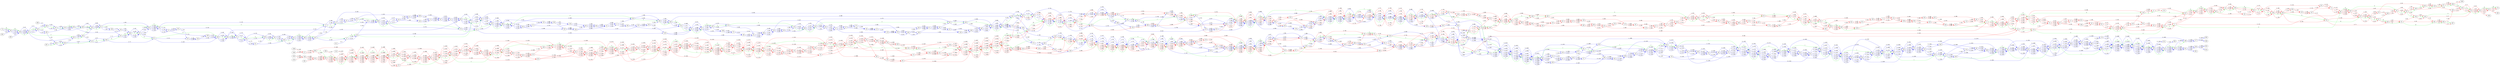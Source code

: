 digraph G
{
rankdir = LR
73 -> -36[label="0, 0" color=blue]
36 -> -73[label="0, 0" color=red]
-36 -> -126[label="0, 12" color=blue]
126 -> 36[label="0, 12" color=red]
-126 -> 20[label="0, 16" color=blue]
-20 -> 126[label="0, 16" color=red]
20 -> 232[label="0, 17" color=blue]
-232 -> -20[label="0, 17" color=red]
232 -> 104[label="0, 60" color=blue]
-104 -> -232[label="0, 60" color=red]
104 -> -197[label="0, 64" color=blue]
197 -> -104[label="0, 64" color=red]
-197 -> 42[label="0, 66" color=blue]
-42 -> 197[label="0, 66" color=red]
42 -> -258[label="0, 68" color=blue]
258 -> -42[label="0, 68" color=red]
-258 -> -87[label="0, 70" color=blue]
87 -> 258[label="0, 70" color=red]
-87 -> -109[label="0, 84" color=blue]
109 -> 87[label="0, 84" color=red]
-109 -> 127[label="0, 102" color=blue]
-127 -> 109[label="0, 102" color=red]
127 -> 207[label="0, 103" color=blue]
-207 -> -127[label="0, 103" color=red]
207 -> -80[label="0, 108" color=blue]
80 -> -207[label="0, 108" color=red]
-80 -> -71[label="0, 110" color=blue]
71 -> 80[label="0, 110" color=red]
-71 -> -231[label="0, 114" color=blue]
231 -> 71[label="0, 114" color=red]
-231 -> -21[label="0, 124" color=blue]
21 -> 231[label="0, 124" color=red]
-21 -> -98[label="0, 177" color=blue]
98 -> 21[label="0, 177" color=red]
-98 -> 81[label="0, 178" color=blue]
-81 -> 98[label="0, 178" color=red]
81 -> 159[label="0, 187" color=blue]
-159 -> -81[label="0, 187" color=red]
159 -> -44[label="0, 201" color=blue]
44 -> -159[label="0, 201" color=red]
-44 -> 63[label="0, 202" color=blue]
-63 -> 44[label="0, 202" color=red]
63 -> -188[label="0, 225" color=blue]
188 -> -63[label="0, 225" color=red]
-188 -> -5[label="0, 227" color=blue]
5 -> 188[label="0, 227" color=red]
-5 -> 117[label="0, 249" color=blue]
-117 -> 5[label="0, 249" color=red]
117 -> -204[label="0, 250" color=blue]
204 -> -117[label="0, 250" color=red]
-204 -> 11[label="0, 276" color=blue]
-11 -> 204[label="0, 276" color=red]
11 -> -35[label="0, 277" color=blue]
35 -> -11[label="0, 277" color=red]
-35 -> 31[label="0, 280" color=blue]
-31 -> 35[label="0, 280" color=red]
31 -> 239[label="0, 283" color=blue]
-239 -> -31[label="0, 283" color=red]
239 -> -67[label="0, 292" color=blue]
67 -> -239[label="0, 292" color=red]
-67 -> -12[label="0, 312" color=blue]
12 -> 67[label="0, 312" color=red]
-12 -> 192[label="0, 313" color=blue]
-192 -> 12[label="0, 313" color=red]
192 -> -2[label="0, 331" color=blue]
2 -> -192[label="0, 331" color=red]
-2 -> 46[label="0, 342" color=blue]
-46 -> 2[label="0, 342" color=red]
46 -> -132[label="0, 343" color=blue]
132 -> -46[label="0, 343" color=red]
-132 -> -206[label="0, 346" color=blue]
206 -> 132[label="0, 346" color=red]
-206 -> 1[label="0, 354" color=blue]
-1 -> 206[label="0, 354" color=red]
1 -> -85[label="0, 355" color=blue]
85 -> -1[label="0, 355" color=red]
-85 -> -257[label="0, 368" color=blue]
257 -> 85[label="0, 368" color=red]
-257 -> -224[label="0, 396" color=blue]
224 -> 257[label="0, 396" color=red]
-224 -> 15[label="0, 400" color=blue]
-15 -> 224[label="0, 400" color=red]
15 -> 4[label="0, 435" color=blue]
-4 -> -15[label="0, 435" color=red]
4 -> 103[label="0, 436" color=blue]
-103 -> -4[label="0, 436" color=red]
103 -> -151[label="0, 448" color=blue]
151 -> -103[label="0, 448" color=red]
-151 -> 55[label="0, 468" color=blue]
-55 -> 151[label="0, 468" color=red]
55 -> 22[label="0, 471" color=blue]
-22 -> -55[label="0, 471" color=red]
22 -> -133[label="0, 479" color=blue]
133 -> -22[label="0, 479" color=red]
-133 -> -199[label="0, 481" color=blue]
199 -> 133[label="0, 481" color=red]
-199 -> 75[label="0, 501" color=blue]
-75 -> 199[label="0, 501" color=red]
75 -> 196[label="0, 514" color=blue]
-196 -> -75[label="0, 514" color=red]
196 -> -59[label="0, 538" color=blue]
59 -> -196[label="0, 538" color=red]
-59 -> 122[label="0, 547" color=blue]
-122 -> 59[label="0, 547" color=red]
122 -> -9[label="0, 579" color=blue]
9 -> -122[label="0, 579" color=red]
-9 -> -37[label="0, 582" color=blue]
37 -> 9[label="0, 582" color=red]
-37 -> -45[label="0, 583" color=blue]
45 -> 37[label="0, 583" color=red]
-45 -> 172[label="0, 603" color=blue]
-172 -> 45[label="0, 603" color=red]
172 -> -179[label="0, 607" color=blue]
179 -> -172[label="0, 607" color=red]
-179 -> -50[label="0, 609" color=blue]
50 -> 179[label="0, 609" color=red]
-50 -> -203[label="0, 612" color=blue]
203 -> 50[label="0, 612" color=red]
-203 -> 135[label="0, 628" color=blue]
-135 -> 203[label="0, 628" color=red]
135 -> 97[label="0, 645" color=blue]
-97 -> -135[label="0, 645" color=red]
97 -> -62[label="0, 648" color=blue]
62 -> -97[label="0, 648" color=red]
-62 -> 33[label="0, 650" color=blue]
-33 -> 62[label="0, 650" color=red]
33 -> -240[label="0, 654" color=blue]
240 -> -33[label="0, 654" color=red]
-240 -> 195[label="0, 675" color=blue]
-195 -> 240[label="0, 675" color=red]
195 -> 162[label="0, 678" color=blue]
-162 -> -195[label="0, 678" color=red]
162 -> 165[label="0, 684" color=blue]
-165 -> -162[label="0, 684" color=red]
165 -> -174[label="0, 685" color=blue]
174 -> -165[label="0, 685" color=red]
-174 -> -146[label="0, 694" color=blue]
146 -> 174[label="0, 694" color=red]
-146 -> -171[label="0, 697" color=blue]
171 -> 146[label="0, 697" color=red]
-171 -> 233[label="0, 705" color=blue]
-233 -> 171[label="0, 705" color=red]
233 -> 191[label="0, 712" color=blue]
-191 -> -233[label="0, 712" color=red]
191 -> -139[label="0, 717" color=blue]
139 -> -191[label="0, 717" color=red]
-139 -> -189[label="0, 722" color=blue]
189 -> 139[label="0, 722" color=red]
-189 -> -112[label="0, 732" color=blue]
112 -> 189[label="0, 732" color=red]
-112 -> -176[label="0, 747" color=blue]
176 -> 112[label="0, 747" color=red]
-176 -> 30[label="0, 748" color=blue]
-30 -> 176[label="0, 748" color=red]
30 -> 141[label="0, 768" color=blue]
-141 -> -30[label="0, 768" color=red]
141 -> 143[label="0, 769" color=blue]
-143 -> -141[label="0, 769" color=red]
143 -> 25[label="0, 778" color=blue]
-25 -> -143[label="0, 778" color=red]
25 -> 14[label="0, 798" color=blue]
-14 -> -25[label="0, 798" color=red]
14 -> 115[label="0, 800" color=blue]
-115 -> -14[label="0, 800" color=red]
115 -> -229[label="0, 802" color=blue]
229 -> -115[label="0, 802" color=red]
-229 -> -125[label="0, 805" color=blue]
125 -> 229[label="0, 805" color=red]
-125 -> 150[label="0, 825" color=blue]
-150 -> 125[label="0, 825" color=red]
150 -> -128[label="0, 837" color=blue]
128 -> -150[label="0, 837" color=red]
-128 -> 226[label="0, 846" color=blue]
-226 -> 128[label="0, 846" color=red]
226 -> -168[label="0, 854" color=blue]
168 -> -226[label="0, 854" color=red]
-168 -> 238[label="0, 865" color=blue]
-238 -> 168[label="0, 865" color=red]
238 -> -66[label="0, 874" color=blue]
66 -> -238[label="0, 874" color=red]
-66 -> 72[label="0, 894" color=blue]
-72 -> 66[label="0, 894" color=red]
72 -> -49[label="0, 898" color=blue]
49 -> -72[label="0, 898" color=red]
-49 -> -186[label="0, 918" color=blue]
186 -> 49[label="0, 918" color=red]
-186 -> 154[label="0, 919" color=blue]
-154 -> 186[label="0, 919" color=red]
154 -> -124[label="0, 928" color=blue]
124 -> -154[label="0, 928" color=red]
-124 -> 259[label="0, 948" color=blue]
-259 -> 124[label="0, 948" color=red]
259 -> -64[label="0, 960" color=blue]
64 -> -259[label="0, 960" color=red]
-64 -> -7[label="0, 971" color=blue]
7 -> 64[label="0, 971" color=red]
-7 -> 142[label="0, 978" color=blue]
-142 -> 7[label="0, 978" color=red]
142 -> -106[label="0, 986" color=blue]
106 -> -142[label="0, 986" color=red]
-106 -> 167[label="0, 991" color=blue]
-167 -> 106[label="0, 991" color=red]
167 -> -74[label="0, 995" color=blue]
74 -> -167[label="0, 995" color=red]
-74 -> -99[label="0, 1008" color=blue]
99 -> 74[label="0, 1008" color=red]
-99 -> -94[label="0, 1013" color=blue]
94 -> 99[label="0, 1013" color=red]
-94 -> -145[label="0, 1015" color=blue]
145 -> 94[label="0, 1015" color=red]
-145 -> 243[label="0, 1035" color=blue]
-243 -> 145[label="0, 1035" color=red]
243 -> -65[label="0, 1045" color=blue]
65 -> -243[label="0, 1045" color=red]
-65 -> 107[label="0, 1065" color=blue]
-107 -> 65[label="0, 1065" color=red]
107 -> -69[label="0, 1066" color=blue]
69 -> -107[label="0, 1066" color=red]
-69 -> -121[label="0, 1080" color=blue]
121 -> 69[label="0, 1080" color=red]
-121 -> 156[label="0, 1101" color=blue]
-156 -> 121[label="0, 1101" color=red]
156 -> 39[label="0, 1104" color=blue]
-39 -> -156[label="0, 1104" color=red]
39 -> -219[label="0, 1105" color=blue]
219 -> -39[label="0, 1105" color=red]
-219 -> -215[label="0, 1119" color=blue]
215 -> 219[label="0, 1119" color=red]
-215 -> 101[label="0, 1123" color=blue]
-101 -> 215[label="0, 1123" color=red]
101 -> 51[label="0, 1129" color=blue]
-51 -> -101[label="0, 1129" color=red]
51 -> 8[label="0, 1149" color=blue]
-8 -> -51[label="0, 1149" color=red]
8 -> -53[label="0, 1152" color=blue]
53 -> -8[label="0, 1152" color=red]
-53 -> 56[label="0, 1161" color=blue]
-56 -> 53[label="0, 1161" color=red]
56 -> 114[label="0, 1171" color=blue]
-114 -> -56[label="0, 1171" color=red]
114 -> -38[label="0, 1191" color=blue]
38 -> -114[label="0, 1191" color=red]
-38 -> -213[label="0, 1195" color=blue]
213 -> 38[label="0, 1195" color=red]
-213 -> -201[label="0, 1201" color=blue]
201 -> 213[label="0, 1201" color=red]
-201 -> -58[label="0, 1221" color=blue]
58 -> 201[label="0, 1221" color=red]
-58 -> 227[label="0, 1222" color=blue]
-227 -> 58[label="0, 1222" color=red]
227 -> 225[label="0, 1223" color=blue]
-225 -> -227[label="0, 1223" color=red]
225 -> 183[label="0, 1231" color=blue]
-183 -> -225[label="0, 1231" color=red]
183 -> 164[label="0, 1242" color=blue]
-164 -> -183[label="0, 1242" color=red]
164 -> -198[label="0, 1245" color=blue]
198 -> -164[label="0, 1245" color=red]
-198 -> 255[label="0, 1246" color=blue]
-255 -> 198[label="0, 1246" color=red]
255 -> 95[label="0, 1251" color=blue]
-95 -> -255[label="0, 1251" color=red]
95 -> -173[label="0, 1261" color=blue]
173 -> -95[label="0, 1261" color=red]
-173 -> 60[label="0, 1281" color=blue]
-60 -> 173[label="0, 1281" color=red]
60 -> -246[label="0, 1284" color=blue]
246 -> -60[label="0, 1284" color=red]
-246 -> 47[label="0, 1289" color=blue]
-47 -> 246[label="0, 1289" color=red]
47 -> -24[label="0, 1290" color=blue]
24 -> -47[label="0, 1290" color=red]
-24 -> -70[label="0, 1291" color=blue]
70 -> 24[label="0, 1291" color=red]
-70 -> 223[label="0, 1296" color=blue]
-223 -> 70[label="0, 1296" color=red]
223 -> -57[label="0, 1299" color=blue]
57 -> -223[label="0, 1299" color=red]
-57 -> -228[label="0, 1301" color=blue]
228 -> 57[label="0, 1301" color=red]
-228 -> 40[label="0, 1332" color=blue]
-40 -> 228[label="0, 1332" color=red]
40 -> 209[label="0, 1333" color=blue]
-209 -> -40[label="0, 1333" color=red]
209 -> 190[label="0, 1336" color=blue]
-190 -> -209[label="0, 1336" color=red]
190 -> -120[label="0, 1347" color=blue]
120 -> -190[label="0, 1347" color=red]
-120 -> -77[label="0, 1368" color=blue]
77 -> 120[label="0, 1368" color=red]
-77 -> -18[label="0, 1370" color=blue]
18 -> 77[label="0, 1370" color=red]
-18 -> -236[label="0, 1392" color=blue]
236 -> 18[label="0, 1392" color=red]
-236 -> -163[label="0, 1399" color=blue]
163 -> 236[label="0, 1399" color=red]
-163 -> -113[label="0, 1423" color=blue]
113 -> 163[label="0, 1423" color=red]
-113 -> -202[label="0, 1425" color=blue]
202 -> 113[label="0, 1425" color=red]
-202 -> 93[label="0, 1429" color=blue]
-93 -> 202[label="0, 1429" color=red]
93 -> 301[label="0, 1432" color=blue]
-301 -> -93[label="0, 1432" color=red]
73 -> -36[label="1, 0" color=blue]
36 -> -73[label="1, 0" color=red]
-36 -> -126[label="1, 12" color=blue]
126 -> 36[label="1, 12" color=red]
-126 -> 20[label="1, 16" color=blue]
-20 -> 126[label="1, 16" color=red]
20 -> 118[label="1, 17" color=blue]
-118 -> -20[label="1, 17" color=red]
118 -> 256[label="1, 19" color=blue]
-256 -> -118[label="1, 19" color=red]
256 -> -61[label="1, 28" color=blue]
61 -> -256[label="1, 28" color=red]
-61 -> 119[label="1, 38" color=blue]
-119 -> 61[label="1, 38" color=red]
119 -> -86[label="1, 46" color=blue]
86 -> -119[label="1, 46" color=red]
-86 -> 160[label="1, 56" color=blue]
-160 -> 86[label="1, 56" color=red]
160 -> -197[label="1, 63" color=blue]
197 -> -160[label="1, 63" color=red]
-197 -> 42[label="1, 66" color=blue]
-42 -> 197[label="1, 66" color=red]
42 -> -258[label="1, 68" color=blue]
258 -> -42[label="1, 68" color=red]
-258 -> -34[label="1, 70" color=blue]
34 -> 258[label="1, 70" color=red]
-34 -> -109[label="1, 90" color=blue]
109 -> 34[label="1, 90" color=red]
-109 -> 127[label="1, 102" color=blue]
-127 -> 109[label="1, 102" color=red]
127 -> 207[label="1, 103" color=blue]
-207 -> -127[label="1, 103" color=red]
207 -> -80[label="1, 108" color=blue]
80 -> -207[label="1, 108" color=red]
-80 -> -71[label="1, 110" color=blue]
71 -> 80[label="1, 110" color=red]
-71 -> -231[label="1, 114" color=blue]
231 -> 71[label="1, 114" color=red]
-231 -> 137[label="1, 124" color=blue]
-137 -> 231[label="1, 124" color=red]
137 -> -123[label="1, 138" color=blue]
123 -> -137[label="1, 138" color=red]
-123 -> -230[label="1, 139" color=blue]
230 -> 123[label="1, 139" color=red]
-230 -> -136[label="1, 144" color=blue]
136 -> 230[label="1, 144" color=red]
-136 -> 108[label="1, 159" color=blue]
-108 -> 136[label="1, 159" color=red]
108 -> -21[label="1, 161" color=blue]
21 -> -108[label="1, 161" color=red]
-21 -> -98[label="1, 177" color=blue]
98 -> 21[label="1, 177" color=red]
-98 -> 159[label="1, 178" color=blue]
-159 -> 98[label="1, 178" color=red]
159 -> -44[label="1, 201" color=blue]
44 -> -159[label="1, 201" color=red]
-44 -> -182[label="1, 202" color=blue]
182 -> 44[label="1, 202" color=red]
-182 -> 63[label="1, 222" color=blue]
-63 -> 182[label="1, 222" color=red]
63 -> -188[label="1, 225" color=blue]
188 -> -63[label="1, 225" color=red]
-188 -> -187[label="1, 227" color=blue]
187 -> 188[label="1, 227" color=red]
-187 -> 117[label="1, 229" color=blue]
-117 -> 187[label="1, 229" color=red]
117 -> 52[label="1, 250" color=blue]
-52 -> -117[label="1, 250" color=red]
52 -> -221[label="1, 255" color=blue]
221 -> -52[label="1, 255" color=red]
-221 -> -170[label="1, 256" color=blue]
170 -> 221[label="1, 256" color=red]
-170 -> -204[label="1, 258" color=blue]
204 -> 170[label="1, 258" color=red]
-204 -> 11[label="1, 276" color=blue]
-11 -> 204[label="1, 276" color=red]
11 -> -35[label="1, 277" color=blue]
35 -> -11[label="1, 277" color=red]
-35 -> -161[label="1, 280" color=blue]
161 -> 35[label="1, 280" color=red]
-161 -> -17[label="1, 303" color=blue]
17 -> 161[label="1, 303" color=red]
-17 -> -67[label="1, 310" color=blue]
67 -> 17[label="1, 310" color=red]
-67 -> -12[label="1, 312" color=blue]
12 -> 67[label="1, 312" color=red]
-12 -> 175[label="1, 313" color=blue]
-175 -> 12[label="1, 313" color=red]
175 -> 111[label="1, 318" color=blue]
-111 -> -175[label="1, 318" color=red]
111 -> -132[label="1, 319" color=blue]
132 -> -111[label="1, 319" color=red]
-132 -> -206[label="1, 346" color=blue]
206 -> 132[label="1, 346" color=red]
-206 -> 1[label="1, 354" color=blue]
-1 -> 206[label="1, 354" color=red]
1 -> -85[label="1, 355" color=blue]
85 -> -1[label="1, 355" color=red]
-85 -> 13[label="1, 368" color=blue]
-13 -> 85[label="1, 368" color=red]
13 -> -16[label="1, 376" color=blue]
16 -> -13[label="1, 376" color=red]
-16 -> -234[label="1, 390" color=blue]
234 -> 16[label="1, 390" color=red]
-234 -> -153[label="1, 394" color=blue]
153 -> 234[label="1, 394" color=red]
-153 -> 89[label="1, 414" color=blue]
-89 -> 153[label="1, 414" color=red]
89 -> 194[label="1, 430" color=blue]
-194 -> -89[label="1, 430" color=red]
194 -> 15[label="1, 433" color=blue]
-15 -> -194[label="1, 433" color=red]
15 -> 4[label="1, 438" color=blue]
-4 -> -15[label="1, 438" color=red]
4 -> 129[label="1, 439" color=blue]
-129 -> -4[label="1, 439" color=red]
129 -> -148[label="1, 456" color=blue]
148 -> -129[label="1, 456" color=red]
-148 -> -244[label="1, 459" color=blue]
244 -> 148[label="1, 459" color=red]
-244 -> -151[label="1, 463" color=blue]
151 -> 244[label="1, 463" color=red]
-151 -> 55[label="1, 471" color=blue]
-55 -> 151[label="1, 471" color=red]
55 -> 22[label="1, 474" color=blue]
-22 -> -55[label="1, 474" color=red]
22 -> -90[label="1, 482" color=blue]
90 -> -22[label="1, 482" color=red]
-90 -> 23[label="1, 537" color=blue]
-23 -> 90[label="1, 537" color=red]
23 -> 196[label="1, 540" color=blue]
-196 -> -23[label="1, 540" color=red]
196 -> -59[label="1, 541" color=blue]
59 -> -196[label="1, 541" color=red]
-59 -> -29[label="1, 550" color=blue]
29 -> 59[label="1, 550" color=red]
-29 -> -110[label="1, 559" color=blue]
110 -> 29[label="1, 559" color=red]
-110 -> 158[label="1, 576" color=blue]
-158 -> 110[label="1, 576" color=red]
158 -> 218[label="1, 579" color=blue]
-218 -> -158[label="1, 579" color=red]
218 -> 122[label="1, 581" color=blue]
-122 -> -218[label="1, 581" color=red]
122 -> -9[label="1, 582" color=blue]
9 -> -122[label="1, 582" color=red]
-9 -> -37[label="1, 585" color=blue]
37 -> 9[label="1, 585" color=red]
-37 -> 19[label="1, 586" color=blue]
-19 -> 37[label="1, 586" color=red]
19 -> -50[label="1, 595" color=blue]
50 -> -19[label="1, 595" color=red]
-50 -> -203[label="1, 615" color=blue]
203 -> 50[label="1, 615" color=red]
-203 -> -193[label="1, 631" color=blue]
193 -> 203[label="1, 631" color=red]
-193 -> -134[label="1, 635" color=blue]
134 -> 193[label="1, 635" color=red]
-134 -> -240[label="1, 661" color=blue]
240 -> 134[label="1, 661" color=red]
-240 -> 195[label="1, 678" color=blue]
-195 -> 240[label="1, 678" color=red]
195 -> 162[label="1, 681" color=blue]
-162 -> -195[label="1, 681" color=red]
162 -> 165[label="1, 687" color=blue]
-165 -> -162[label="1, 687" color=red]
165 -> -174[label="1, 688" color=blue]
174 -> -165[label="1, 688" color=red]
-174 -> -146[label="1, 697" color=blue]
146 -> 174[label="1, 697" color=red]
-146 -> -181[label="1, 700" color=blue]
181 -> 146[label="1, 700" color=red]
-181 -> 217[label="1, 720" color=blue]
-217 -> 181[label="1, 720" color=red]
217 -> 180[label="1, 728" color=blue]
-180 -> -217[label="1, 728" color=red]
180 -> -189[label="1, 729" color=blue]
189 -> -180[label="1, 729" color=red]
-189 -> -112[label="1, 735" color=blue]
112 -> 189[label="1, 735" color=red]
-112 -> -176[label="1, 750" color=blue]
176 -> 112[label="1, 750" color=red]
-176 -> 30[label="1, 751" color=blue]
-30 -> 176[label="1, 751" color=red]
30 -> 141[label="1, 771" color=blue]
-141 -> -30[label="1, 771" color=red]
141 -> 143[label="1, 772" color=blue]
-143 -> -141[label="1, 772" color=red]
143 -> -220[label="1, 781" color=blue]
220 -> -143[label="1, 781" color=red]
-220 -> 25[label="1, 798" color=blue]
-25 -> 220[label="1, 798" color=red]
25 -> 14[label="1, 801" color=blue]
-14 -> -25[label="1, 801" color=red]
14 -> 115[label="1, 803" color=blue]
-115 -> -14[label="1, 803" color=red]
115 -> -229[label="1, 805" color=blue]
229 -> -115[label="1, 805" color=red]
-229 -> 88[label="1, 808" color=blue]
-88 -> 229[label="1, 808" color=red]
88 -> 222[label="1, 820" color=blue]
-222 -> -88[label="1, 820" color=red]
222 -> 150[label="1, 824" color=blue]
-150 -> -222[label="1, 824" color=red]
150 -> -128[label="1, 840" color=blue]
128 -> -150[label="1, 840" color=red]
-128 -> 226[label="1, 849" color=blue]
-226 -> 128[label="1, 849" color=red]
226 -> -168[label="1, 857" color=blue]
168 -> -226[label="1, 857" color=red]
-168 -> 238[label="1, 868" color=blue]
-238 -> 168[label="1, 868" color=red]
238 -> -248[label="1, 877" color=blue]
248 -> -238[label="1, 877" color=red]
-248 -> -10[label="1, 881" color=blue]
10 -> 248[label="1, 881" color=red]
-10 -> 72[label="1, 898" color=blue]
-72 -> 10[label="1, 898" color=red]
72 -> 26[label="1, 901" color=blue]
-26 -> -72[label="1, 901" color=red]
26 -> -200[label="1, 905" color=blue]
200 -> -26[label="1, 905" color=red]
-200 -> 82[label="1, 920" color=blue]
-82 -> 200[label="1, 920" color=red]
82 -> 251[label="1, 940" color=blue]
-251 -> -82[label="1, 940" color=red]
251 -> -235[label="1, 942" color=blue]
235 -> -251[label="1, 942" color=red]
-235 -> -157[label="1, 954" color=blue]
157 -> 235[label="1, 954" color=red]
-157 -> 259[label="1, 955" color=blue]
-259 -> 157[label="1, 955" color=red]
259 -> -64[label="1, 963" color=blue]
64 -> -259[label="1, 963" color=red]
-64 -> -7[label="1, 974" color=blue]
7 -> 64[label="1, 974" color=red]
-7 -> 142[label="1, 981" color=blue]
-142 -> 7[label="1, 981" color=red]
142 -> -214[label="1, 989" color=blue]
214 -> -142[label="1, 989" color=red]
-214 -> -74[label="1, 1006" color=blue]
74 -> 214[label="1, 1006" color=red]
-74 -> -99[label="1, 1026" color=blue]
99 -> 74[label="1, 1026" color=red]
-99 -> -94[label="1, 1031" color=blue]
94 -> 99[label="1, 1031" color=red]
-94 -> -145[label="1, 1033" color=blue]
145 -> 94[label="1, 1033" color=red]
-145 -> 243[label="1, 1053" color=blue]
-243 -> 145[label="1, 1053" color=red]
243 -> 242[label="1, 1063" color=blue]
-242 -> -243[label="1, 1063" color=red]
242 -> 211[label="1, 1066" color=blue]
-211 -> -242[label="1, 1066" color=red]
211 -> 41[label="1, 1078" color=blue]
-41 -> -211[label="1, 1078" color=red]
41 -> 144[label="1, 1086" color=blue]
-144 -> -41[label="1, 1086" color=red]
144 -> 27[label="1, 1087" color=blue]
-27 -> -144[label="1, 1087" color=red]
27 -> -69[label="1, 1093" color=blue]
69 -> -27[label="1, 1093" color=red]
-69 -> -219[label="1, 1098" color=blue]
219 -> 69[label="1, 1098" color=red]
-219 -> -215[label="1, 1137" color=blue]
215 -> 219[label="1, 1137" color=red]
-215 -> 8[label="1, 1141" color=blue]
-8 -> 215[label="1, 1141" color=red]
8 -> -53[label="1, 1170" color=blue]
53 -> -8[label="1, 1170" color=red]
-53 -> 56[label="1, 1179" color=blue]
-56 -> 53[label="1, 1179" color=red]
56 -> 105[label="1, 1189" color=blue]
-105 -> -56[label="1, 1189" color=red]
105 -> 114[label="1, 1204" color=blue]
-114 -> -105[label="1, 1204" color=red]
114 -> -38[label="1, 1209" color=blue]
38 -> -114[label="1, 1209" color=red]
-38 -> -213[label="1, 1213" color=blue]
213 -> 38[label="1, 1213" color=red]
-213 -> 147[label="1, 1219" color=blue]
-147 -> 213[label="1, 1219" color=red]
147 -> 184[label="1, 1224" color=blue]
-184 -> -147[label="1, 1224" color=red]
184 -> -201[label="1, 1233" color=blue]
201 -> -184[label="1, 1233" color=red]
-201 -> -58[label="1, 1239" color=blue]
58 -> 201[label="1, 1239" color=red]
-58 -> 227[label="1, 1240" color=blue]
-227 -> 58[label="1, 1240" color=red]
227 -> 225[label="1, 1241" color=blue]
-225 -> -227[label="1, 1241" color=red]
225 -> 255[label="1, 1249" color=blue]
-255 -> -225[label="1, 1249" color=red]
255 -> 95[label="1, 1269" color=blue]
-95 -> -255[label="1, 1269" color=red]
95 -> -212[label="1, 1279" color=blue]
212 -> -95[label="1, 1279" color=red]
-212 -> 247[label="1, 1282" color=blue]
-247 -> 212[label="1, 1282" color=red]
247 -> -3[label="1, 1284" color=blue]
3 -> -247[label="1, 1284" color=red]
-3 -> 249[label="1, 1286" color=blue]
-249 -> 3[label="1, 1286" color=red]
249 -> -173[label="1, 1287" color=blue]
173 -> -249[label="1, 1287" color=red]
-173 -> 60[label="1, 1299" color=blue]
-60 -> 173[label="1, 1299" color=red]
60 -> -246[label="1, 1302" color=blue]
246 -> -60[label="1, 1302" color=red]
-246 -> 47[label="1, 1307" color=blue]
-47 -> 246[label="1, 1307" color=red]
47 -> -24[label="1, 1308" color=blue]
24 -> -47[label="1, 1308" color=red]
-24 -> -70[label="1, 1309" color=blue]
70 -> 24[label="1, 1309" color=red]
-70 -> 223[label="1, 1314" color=blue]
-223 -> 70[label="1, 1314" color=red]
223 -> -57[label="1, 1317" color=blue]
57 -> -223[label="1, 1317" color=red]
-57 -> -155[label="1, 1319" color=blue]
155 -> 57[label="1, 1319" color=red]
-155 -> -237[label="1, 1340" color=blue]
237 -> 155[label="1, 1340" color=red]
-237 -> -228[label="1, 1345" color=blue]
228 -> 237[label="1, 1345" color=red]
-228 -> 40[label="1, 1350" color=blue]
-40 -> 228[label="1, 1350" color=red]
40 -> 209[label="1, 1351" color=blue]
-209 -> -40[label="1, 1351" color=red]
209 -> 190[label="1, 1354" color=blue]
-190 -> -209[label="1, 1354" color=red]
190 -> -120[label="1, 1365" color=blue]
120 -> -190[label="1, 1365" color=red]
-120 -> -77[label="1, 1386" color=blue]
77 -> 120[label="1, 1386" color=red]
-77 -> -18[label="1, 1388" color=blue]
18 -> 77[label="1, 1388" color=red]
-18 -> -236[label="1, 1410" color=blue]
236 -> 18[label="1, 1410" color=red]
-236 -> -163[label="1, 1417" color=blue]
163 -> 236[label="1, 1417" color=red]
-163 -> -113[label="1, 1441" color=blue]
113 -> 163[label="1, 1441" color=red]
-113 -> -202[label="1, 1443" color=blue]
202 -> 113[label="1, 1443" color=red]
-202 -> 93[label="1, 1447" color=blue]
-93 -> 202[label="1, 1447" color=red]
93 -> 138[label="1, 1450" color=blue]
-138 -> -93[label="1, 1450" color=red]
138 -> 302[label="1, 1454" color=blue]
-302 -> -138[label="1, 1454" color=red]
303 -> -126[label="2, 0" color=blue]
126 -> -303[label="2, 0" color=red]
-126 -> 20[label="2, 16" color=blue]
-20 -> 126[label="2, 16" color=red]
20 -> 118[label="2, 17" color=blue]
-118 -> -20[label="2, 17" color=red]
118 -> 185[label="2, 19" color=blue]
-185 -> -118[label="2, 19" color=red]
185 -> -250[label="2, 38" color=blue]
250 -> -185[label="2, 38" color=red]
-250 -> -96[label="2, 39" color=blue]
96 -> 250[label="2, 39" color=red]
-96 -> 232[label="2, 44" color=blue]
-232 -> 96[label="2, 44" color=red]
232 -> 104[label="2, 60" color=blue]
-104 -> -232[label="2, 60" color=red]
104 -> -32[label="2, 64" color=blue]
32 -> -104[label="2, 64" color=red]
-32 -> -245[label="2, 67" color=blue]
245 -> 32[label="2, 67" color=red]
-245 -> -87[label="2, 71" color=blue]
87 -> 245[label="2, 71" color=red]
-87 -> -109[label="2, 84" color=blue]
109 -> 87[label="2, 84" color=red]
-109 -> 127[label="2, 102" color=blue]
-127 -> 109[label="2, 102" color=red]
127 -> 207[label="2, 103" color=blue]
-207 -> -127[label="2, 103" color=red]
207 -> -80[label="2, 108" color=blue]
80 -> -207[label="2, 108" color=red]
-80 -> -71[label="2, 110" color=blue]
71 -> 80[label="2, 110" color=red]
-71 -> -230[label="2, 114" color=blue]
230 -> 71[label="2, 114" color=red]
-230 -> -136[label="2, 141" color=blue]
136 -> 230[label="2, 141" color=red]
-136 -> 108[label="2, 156" color=blue]
-108 -> 136[label="2, 156" color=red]
108 -> -21[label="2, 158" color=blue]
21 -> -108[label="2, 158" color=red]
-21 -> -98[label="2, 174" color=blue]
98 -> 21[label="2, 174" color=red]
-98 -> 81[label="2, 175" color=blue]
-81 -> 98[label="2, 175" color=red]
81 -> -182[label="2, 184" color=blue]
182 -> -81[label="2, 184" color=red]
-182 -> 63[label="2, 219" color=blue]
-63 -> 182[label="2, 219" color=red]
63 -> -188[label="2, 222" color=blue]
188 -> -63[label="2, 222" color=red]
-188 -> -187[label="2, 224" color=blue]
187 -> 188[label="2, 224" color=red]
-187 -> -5[label="2, 226" color=blue]
5 -> 187[label="2, 226" color=red]
-5 -> 117[label="2, 246" color=blue]
-117 -> 5[label="2, 246" color=red]
117 -> 52[label="2, 247" color=blue]
-52 -> -117[label="2, 247" color=red]
52 -> -221[label="2, 252" color=blue]
221 -> -52[label="2, 252" color=red]
-221 -> 31[label="2, 253" color=blue]
-31 -> 221[label="2, 253" color=red]
31 -> 239[label="2, 280" color=blue]
-239 -> -31[label="2, 280" color=red]
239 -> -17[label="2, 289" color=blue]
17 -> -239[label="2, 289" color=red]
-17 -> -67[label="2, 307" color=blue]
67 -> 17[label="2, 307" color=red]
-67 -> -12[label="2, 309" color=blue]
12 -> 67[label="2, 309" color=red]
-12 -> 192[label="2, 310" color=blue]
-192 -> 12[label="2, 310" color=red]
192 -> -2[label="2, 328" color=blue]
2 -> -192[label="2, 328" color=red]
-2 -> 46[label="2, 339" color=blue]
-46 -> 2[label="2, 339" color=red]
46 -> -132[label="2, 340" color=blue]
132 -> -46[label="2, 340" color=red]
-132 -> -206[label="2, 343" color=blue]
206 -> 132[label="2, 343" color=red]
-206 -> -16[label="2, 351" color=blue]
16 -> 206[label="2, 351" color=red]
-16 -> -234[label="2, 384" color=blue]
234 -> 16[label="2, 384" color=red]
-234 -> -257[label="2, 388" color=blue]
257 -> 234[label="2, 388" color=red]
-257 -> -224[label="2, 393" color=blue]
224 -> 257[label="2, 393" color=red]
-224 -> 89[label="2, 397" color=blue]
-89 -> 224[label="2, 397" color=red]
89 -> 194[label="2, 424" color=blue]
-194 -> -89[label="2, 424" color=red]
194 -> -131[label="2, 427" color=blue]
131 -> -194[label="2, 427" color=red]
-131 -> -241[label="2, 447" color=blue]
241 -> 131[label="2, 447" color=red]
-241 -> -130[label="2, 448" color=blue]
130 -> 241[label="2, 448" color=red]
-130 -> 55[label="2, 466" color=blue]
-55 -> 130[label="2, 466" color=red]
55 -> 22[label="2, 468" color=blue]
-22 -> -55[label="2, 468" color=red]
22 -> -199[label="2, 476" color=blue]
199 -> -22[label="2, 476" color=red]
-199 -> 75[label="2, 498" color=blue]
-75 -> 199[label="2, 498" color=red]
75 -> -90[label="2, 511" color=blue]
90 -> -75[label="2, 511" color=red]
-90 -> 23[label="2, 531" color=blue]
-23 -> 90[label="2, 531" color=red]
23 -> 196[label="2, 534" color=blue]
-196 -> -23[label="2, 534" color=red]
196 -> -59[label="2, 535" color=blue]
59 -> -196[label="2, 535" color=red]
-59 -> -29[label="2, 544" color=blue]
29 -> 59[label="2, 544" color=red]
-29 -> 158[label="2, 553" color=blue]
-158 -> 29[label="2, 553" color=red]
158 -> 218[label="2, 573" color=blue]
-218 -> -158[label="2, 573" color=red]
218 -> 122[label="2, 575" color=blue]
-122 -> -218[label="2, 575" color=red]
122 -> -9[label="2, 576" color=blue]
9 -> -122[label="2, 576" color=red]
-9 -> -37[label="2, 579" color=blue]
37 -> 9[label="2, 579" color=red]
-37 -> 19[label="2, 580" color=blue]
-19 -> 37[label="2, 580" color=red]
19 -> -45[label="2, 589" color=blue]
45 -> -19[label="2, 589" color=red]
-45 -> 172[label="2, 600" color=blue]
-172 -> 45[label="2, 600" color=red]
172 -> 135[label="2, 604" color=blue]
-135 -> -172[label="2, 604" color=red]
135 -> 97[label="2, 642" color=blue]
-97 -> -135[label="2, 642" color=red]
97 -> -62[label="2, 645" color=blue]
62 -> -97[label="2, 645" color=red]
-62 -> 68[label="2, 647" color=blue]
-68 -> 62[label="2, 647" color=red]
68 -> 149[label="2, 648" color=blue]
-149 -> -68[label="2, 648" color=red]
149 -> 195[label="2, 649" color=blue]
-195 -> -149[label="2, 649" color=red]
195 -> 162[label="2, 675" color=blue]
-162 -> -195[label="2, 675" color=red]
162 -> 165[label="2, 681" color=blue]
-165 -> -162[label="2, 681" color=red]
165 -> -171[label="2, 682" color=blue]
171 -> -165[label="2, 682" color=red]
-171 -> 233[label="2, 702" color=blue]
-233 -> 171[label="2, 702" color=red]
233 -> -181[label="2, 709" color=blue]
181 -> -233[label="2, 709" color=red]
-181 -> 217[label="2, 714" color=blue]
-217 -> 181[label="2, 714" color=red]
217 -> 180[label="2, 722" color=blue]
-180 -> -217[label="2, 722" color=red]
180 -> -189[label="2, 723" color=blue]
189 -> -180[label="2, 723" color=red]
-189 -> -112[label="2, 729" color=blue]
112 -> 189[label="2, 729" color=red]
-112 -> -176[label="2, 744" color=blue]
176 -> 112[label="2, 744" color=red]
-176 -> 30[label="2, 745" color=blue]
-30 -> 176[label="2, 745" color=red]
30 -> 141[label="2, 765" color=blue]
-141 -> -30[label="2, 765" color=red]
141 -> 143[label="2, 766" color=blue]
-143 -> -141[label="2, 766" color=red]
143 -> -220[label="2, 775" color=blue]
220 -> -143[label="2, 775" color=red]
-220 -> 25[label="2, 792" color=blue]
-25 -> 220[label="2, 792" color=red]
25 -> 14[label="2, 795" color=blue]
-14 -> -25[label="2, 795" color=red]
14 -> 222[label="2, 797" color=blue]
-222 -> -14[label="2, 797" color=red]
222 -> 150[label="2, 818" color=blue]
-150 -> -222[label="2, 818" color=red]
150 -> -128[label="2, 834" color=blue]
128 -> -150[label="2, 834" color=red]
-128 -> 226[label="2, 843" color=blue]
-226 -> 128[label="2, 843" color=red]
226 -> -168[label="2, 851" color=blue]
168 -> -226[label="2, 851" color=red]
-168 -> 238[label="2, 862" color=blue]
-238 -> 168[label="2, 862" color=red]
238 -> -248[label="2, 871" color=blue]
248 -> -238[label="2, 871" color=red]
-248 -> -10[label="2, 875" color=blue]
10 -> 248[label="2, 875" color=red]
-10 -> 72[label="2, 892" color=blue]
-72 -> 10[label="2, 892" color=red]
72 -> 26[label="2, 895" color=blue]
-26 -> -72[label="2, 895" color=red]
26 -> -200[label="2, 899" color=blue]
200 -> -26[label="2, 899" color=red]
-200 -> 82[label="2, 914" color=blue]
-82 -> 200[label="2, 914" color=red]
82 -> 251[label="2, 934" color=blue]
-251 -> -82[label="2, 934" color=red]
251 -> -235[label="2, 936" color=blue]
235 -> -251[label="2, 936" color=red]
-235 -> -157[label="2, 948" color=blue]
157 -> 235[label="2, 948" color=red]
-157 -> 259[label="2, 949" color=blue]
-259 -> 157[label="2, 949" color=red]
259 -> -64[label="2, 957" color=blue]
64 -> -259[label="2, 957" color=red]
-64 -> -7[label="2, 968" color=blue]
7 -> 64[label="2, 968" color=red]
-7 -> 142[label="2, 975" color=blue]
-142 -> 7[label="2, 975" color=red]
142 -> -214[label="2, 983" color=blue]
214 -> -142[label="2, 983" color=red]
-214 -> -74[label="2, 1000" color=blue]
74 -> 214[label="2, 1000" color=red]
-74 -> -99[label="2, 1020" color=blue]
99 -> 74[label="2, 1020" color=red]
-99 -> -94[label="2, 1025" color=blue]
94 -> 99[label="2, 1025" color=red]
-94 -> -145[label="2, 1027" color=blue]
145 -> 94[label="2, 1027" color=red]
-145 -> 243[label="2, 1047" color=blue]
-243 -> 145[label="2, 1047" color=red]
243 -> 242[label="2, 1057" color=blue]
-242 -> -243[label="2, 1057" color=red]
242 -> 211[label="2, 1060" color=blue]
-211 -> -242[label="2, 1060" color=red]
211 -> -65[label="2, 1072" color=blue]
65 -> -211[label="2, 1072" color=red]
-65 -> 107[label="2, 1077" color=blue]
-107 -> 65[label="2, 1077" color=red]
107 -> 169[label="2, 1078" color=blue]
-169 -> -107[label="2, 1078" color=red]
169 -> -121[label="2, 1111" color=blue]
121 -> -169[label="2, 1111" color=red]
-121 -> 156[label="2, 1113" color=blue]
-156 -> 121[label="2, 1113" color=red]
156 -> 39[label="2, 1116" color=blue]
-39 -> -156[label="2, 1116" color=red]
39 -> -219[label="2, 1117" color=blue]
219 -> -39[label="2, 1117" color=red]
-219 -> -215[label="2, 1131" color=blue]
215 -> 219[label="2, 1131" color=red]
-215 -> 101[label="2, 1135" color=blue]
-101 -> 215[label="2, 1135" color=red]
101 -> 140[label="2, 1141" color=blue]
-140 -> -101[label="2, 1141" color=red]
140 -> 78[label="2, 1149" color=blue]
-78 -> -140[label="2, 1149" color=red]
78 -> -53[label="2, 1153" color=blue]
53 -> -78[label="2, 1153" color=red]
-53 -> 56[label="2, 1173" color=blue]
-56 -> 53[label="2, 1173" color=red]
56 -> 105[label="2, 1183" color=blue]
-105 -> -56[label="2, 1183" color=red]
105 -> 114[label="2, 1198" color=blue]
-114 -> -105[label="2, 1198" color=red]
114 -> -38[label="2, 1203" color=blue]
38 -> -114[label="2, 1203" color=red]
-38 -> -213[label="2, 1207" color=blue]
213 -> 38[label="2, 1207" color=red]
-213 -> 147[label="2, 1213" color=blue]
-147 -> 213[label="2, 1213" color=red]
147 -> 184[label="2, 1218" color=blue]
-184 -> -147[label="2, 1218" color=red]
184 -> -201[label="2, 1227" color=blue]
201 -> -184[label="2, 1227" color=red]
-201 -> -58[label="2, 1233" color=blue]
58 -> 201[label="2, 1233" color=red]
-58 -> 227[label="2, 1234" color=blue]
-227 -> 58[label="2, 1234" color=red]
227 -> 225[label="2, 1235" color=blue]
-225 -> -227[label="2, 1235" color=red]
225 -> 183[label="2, 1243" color=blue]
-183 -> -225[label="2, 1243" color=red]
183 -> 164[label="2, 1254" color=blue]
-164 -> -183[label="2, 1254" color=red]
164 -> -198[label="2, 1257" color=blue]
198 -> -164[label="2, 1257" color=red]
-198 -> 247[label="2, 1258" color=blue]
-247 -> 198[label="2, 1258" color=red]
247 -> -3[label="2, 1278" color=blue]
3 -> -247[label="2, 1278" color=red]
-3 -> 249[label="2, 1280" color=blue]
-249 -> 3[label="2, 1280" color=red]
249 -> 223[label="2, 1281" color=blue]
-223 -> -249[label="2, 1281" color=red]
223 -> -57[label="2, 1311" color=blue]
57 -> -223[label="2, 1311" color=red]
-57 -> -155[label="2, 1313" color=blue]
155 -> 57[label="2, 1313" color=red]
-155 -> -237[label="2, 1334" color=blue]
237 -> 155[label="2, 1334" color=red]
-237 -> 190[label="2, 1339" color=blue]
-190 -> 237[label="2, 1339" color=red]
190 -> -120[label="2, 1359" color=blue]
120 -> -190[label="2, 1359" color=red]
-120 -> -77[label="2, 1380" color=blue]
77 -> 120[label="2, 1380" color=red]
-77 -> -18[label="2, 1382" color=blue]
18 -> 77[label="2, 1382" color=red]
-18 -> -236[label="2, 1404" color=blue]
236 -> 18[label="2, 1404" color=red]
-236 -> -163[label="2, 1411" color=blue]
163 -> 236[label="2, 1411" color=red]
-163 -> -113[label="2, 1435" color=blue]
113 -> 163[label="2, 1435" color=red]
-113 -> 304[label="2, 1437" color=blue]
-304 -> 113[label="2, 1437" color=red]
305 -> -36[label="3, 0" color=blue]
36 -> -305[label="3, 0" color=red]
-36 -> -126[label="3, 12" color=blue]
126 -> 36[label="3, 12" color=red]
-126 -> 20[label="3, 16" color=blue]
-20 -> 126[label="3, 16" color=red]
20 -> 118[label="3, 17" color=blue]
-118 -> -20[label="3, 17" color=red]
118 -> 185[label="3, 19" color=blue]
-185 -> -118[label="3, 19" color=red]
185 -> 119[label="3, 38" color=blue]
-119 -> -185[label="3, 38" color=red]
119 -> -86[label="3, 46" color=blue]
86 -> -119[label="3, 46" color=red]
-86 -> -34[label="3, 56" color=blue]
34 -> 86[label="3, 56" color=red]
-34 -> -109[label="3, 90" color=blue]
109 -> 34[label="3, 90" color=red]
-109 -> 127[label="3, 102" color=blue]
-127 -> 109[label="3, 102" color=red]
127 -> 91[label="3, 103" color=blue]
-91 -> -127[label="3, 103" color=red]
91 -> 137[label="3, 111" color=blue]
-137 -> -91[label="3, 111" color=red]
137 -> -123[label="3, 138" color=blue]
123 -> -137[label="3, 138" color=red]
-123 -> -136[label="3, 139" color=blue]
136 -> 123[label="3, 139" color=red]
-136 -> 108[label="3, 159" color=blue]
-108 -> 136[label="3, 159" color=red]
108 -> -21[label="3, 161" color=blue]
21 -> -108[label="3, 161" color=red]
-21 -> -98[label="3, 177" color=blue]
98 -> 21[label="3, 177" color=red]
-98 -> 159[label="3, 178" color=blue]
-159 -> 98[label="3, 178" color=red]
159 -> -44[label="3, 201" color=blue]
44 -> -159[label="3, 201" color=red]
-44 -> -182[label="3, 202" color=blue]
182 -> 44[label="3, 202" color=red]
-182 -> 63[label="3, 222" color=blue]
-63 -> 182[label="3, 222" color=red]
63 -> -188[label="3, 225" color=blue]
188 -> -63[label="3, 225" color=red]
-188 -> -187[label="3, 227" color=blue]
187 -> 188[label="3, 227" color=red]
-187 -> -6[label="3, 229" color=blue]
6 -> 187[label="3, 229" color=red]
-6 -> 116[label="3, 249" color=blue]
-116 -> 6[label="3, 249" color=red]
116 -> -170[label="3, 250" color=blue]
170 -> -116[label="3, 250" color=red]
-170 -> -204[label="3, 258" color=blue]
204 -> 170[label="3, 258" color=red]
-204 -> 11[label="3, 276" color=blue]
-11 -> 204[label="3, 276" color=red]
11 -> -35[label="3, 277" color=blue]
35 -> -11[label="3, 277" color=red]
-35 -> 31[label="3, 280" color=blue]
-31 -> 35[label="3, 280" color=red]
31 -> -161[label="3, 283" color=blue]
161 -> -31[label="3, 283" color=red]
-161 -> -17[label="3, 303" color=blue]
17 -> 161[label="3, 303" color=red]
-17 -> -67[label="3, 310" color=blue]
67 -> 17[label="3, 310" color=red]
-67 -> -12[label="3, 312" color=blue]
12 -> 67[label="3, 312" color=red]
-12 -> 192[label="3, 313" color=blue]
-192 -> 12[label="3, 313" color=red]
192 -> -2[label="3, 331" color=blue]
2 -> -192[label="3, 331" color=red]
-2 -> 46[label="3, 342" color=blue]
-46 -> 2[label="3, 342" color=red]
46 -> -132[label="3, 343" color=blue]
132 -> -46[label="3, 343" color=red]
-132 -> -206[label="3, 346" color=blue]
206 -> 132[label="3, 346" color=red]
-206 -> 1[label="3, 354" color=blue]
-1 -> 206[label="3, 354" color=red]
1 -> -85[label="3, 355" color=blue]
85 -> -1[label="3, 355" color=red]
-85 -> 13[label="3, 368" color=blue]
-13 -> 85[label="3, 368" color=red]
13 -> -153[label="3, 376" color=blue]
153 -> -13[label="3, 376" color=red]
-153 -> 89[label="3, 414" color=blue]
-89 -> 153[label="3, 414" color=red]
89 -> 194[label="3, 430" color=blue]
-194 -> -89[label="3, 430" color=red]
194 -> 15[label="3, 433" color=blue]
-15 -> -194[label="3, 433" color=red]
15 -> 4[label="3, 438" color=blue]
-4 -> -15[label="3, 438" color=red]
4 -> 103[label="3, 439" color=blue]
-103 -> -4[label="3, 439" color=red]
103 -> -131[label="3, 451" color=blue]
131 -> -103[label="3, 451" color=red]
-131 -> -241[label="3, 453" color=blue]
241 -> 131[label="3, 453" color=red]
-241 -> -148[label="3, 454" color=blue]
148 -> 241[label="3, 454" color=red]
-148 -> -244[label="3, 459" color=blue]
244 -> 148[label="3, 459" color=red]
-244 -> -151[label="3, 463" color=blue]
151 -> 244[label="3, 463" color=red]
-151 -> 55[label="3, 471" color=blue]
-55 -> 151[label="3, 471" color=red]
55 -> 22[label="3, 474" color=blue]
-22 -> -55[label="3, 474" color=red]
22 -> -133[label="3, 482" color=blue]
133 -> -22[label="3, 482" color=red]
-133 -> -54[label="3, 484" color=blue]
54 -> 133[label="3, 484" color=red]
-54 -> 23[label="3, 491" color=blue]
-23 -> 54[label="3, 491" color=red]
23 -> 196[label="3, 540" color=blue]
-196 -> -23[label="3, 540" color=red]
196 -> -59[label="3, 541" color=blue]
59 -> -196[label="3, 541" color=red]
-59 -> -29[label="3, 550" color=blue]
29 -> 59[label="3, 550" color=red]
-29 -> -110[label="3, 559" color=blue]
110 -> 29[label="3, 559" color=red]
-110 -> 158[label="3, 576" color=blue]
-158 -> 110[label="3, 576" color=red]
158 -> 218[label="3, 579" color=blue]
-218 -> -158[label="3, 579" color=red]
218 -> 122[label="3, 581" color=blue]
-122 -> -218[label="3, 581" color=red]
122 -> -9[label="3, 582" color=blue]
9 -> -122[label="3, 582" color=red]
-9 -> -179[label="3, 585" color=blue]
179 -> 9[label="3, 585" color=red]
-179 -> -50[label="3, 612" color=blue]
50 -> 179[label="3, 612" color=red]
-50 -> -203[label="3, 615" color=blue]
203 -> 50[label="3, 615" color=red]
-203 -> -193[label="3, 631" color=blue]
193 -> 203[label="3, 631" color=red]
-193 -> 97[label="3, 635" color=blue]
-97 -> 193[label="3, 635" color=red]
97 -> -62[label="3, 651" color=blue]
62 -> -97[label="3, 651" color=red]
-62 -> 33[label="3, 653" color=blue]
-33 -> 62[label="3, 653" color=red]
33 -> -134[label="3, 657" color=blue]
134 -> -33[label="3, 657" color=red]
-134 -> -240[label="3, 661" color=blue]
240 -> 134[label="3, 661" color=red]
-240 -> 195[label="3, 678" color=blue]
-195 -> 240[label="3, 678" color=red]
195 -> 162[label="3, 681" color=blue]
-162 -> -195[label="3, 681" color=red]
162 -> 165[label="3, 687" color=blue]
-165 -> -162[label="3, 687" color=red]
165 -> -174[label="3, 688" color=blue]
174 -> -165[label="3, 688" color=red]
-174 -> -167[label="3, 697" color=blue]
167 -> 174[label="3, 697" color=red]
-167 -> 106[label="3, 720" color=blue]
-106 -> 167[label="3, 720" color=red]
106 -> 64[label="3, 724" color=blue]
-64 -> -106[label="3, 724" color=red]
64 -> -259[label="3, 744" color=blue]
259 -> -64[label="3, 744" color=red]
-259 -> 124[label="3, 755" color=blue]
-124 -> 259[label="3, 755" color=red]
124 -> -84[label="3, 767" color=blue]
84 -> -124[label="3, 767" color=red]
-84 -> 92[label="3, 789" color=blue]
-92 -> 84[label="3, 789" color=red]
92 -> -26[label="3, 793" color=blue]
26 -> -92[label="3, 793" color=red]
-26 -> -72[label="3, 813" color=blue]
72 -> 26[label="3, 813" color=red]
-72 -> 66[label="3, 817" color=blue]
-66 -> 72[label="3, 817" color=red]
66 -> -43[label="3, 821" color=blue]
43 -> -66[label="3, 821" color=red]
-43 -> 210[label="3, 822" color=blue]
-210 -> 43[label="3, 822" color=red]
210 -> 168[label="3, 826" color=blue]
-168 -> -210[label="3, 826" color=red]
168 -> -226[label="3, 850" color=blue]
226 -> -168[label="3, 850" color=red]
-226 -> 128[label="3, 861" color=blue]
-128 -> 226[label="3, 861" color=red]
128 -> -115[label="3, 869" color=blue]
115 -> -128[label="3, 869" color=red]
-115 -> -14[label="3, 913" color=blue]
14 -> 115[label="3, 913" color=red]
-14 -> -25[label="3, 915" color=blue]
25 -> 14[label="3, 915" color=red]
-25 -> 220[label="3, 917" color=blue]
-220 -> 25[label="3, 917" color=red]
220 -> -143[label="3, 920" color=blue]
143 -> -220[label="3, 920" color=red]
-143 -> -141[label="3, 937" color=blue]
141 -> 143[label="3, 937" color=red]
-141 -> -30[label="3, 946" color=blue]
30 -> 141[label="3, 946" color=red]
-30 -> 176[label="3, 947" color=blue]
-176 -> 30[label="3, 947" color=red]
176 -> 112[label="3, 967" color=blue]
-112 -> -176[label="3, 967" color=red]
112 -> 189[label="3, 968" color=blue]
-189 -> -112[label="3, 968" color=red]
189 -> -180[label="3, 983" color=blue]
180 -> -189[label="3, 983" color=red]
-180 -> -217[label="3, 989" color=blue]
217 -> 180[label="3, 989" color=red]
-217 -> 181[label="3, 990" color=blue]
-181 -> 217[label="3, 990" color=red]
181 -> 254[label="3, 998" color=blue]
-254 -> -181[label="3, 998" color=red]
254 -> 216[label="3, 1003" color=blue]
-216 -> -254[label="3, 1003" color=red]
216 -> 252[label="3, 1009" color=blue]
-252 -> -216[label="3, 1009" color=red]
252 -> -99[label="3, 1010" color=blue]
99 -> -252[label="3, 1010" color=red]
-99 -> -94[label="3, 1016" color=blue]
94 -> 99[label="3, 1016" color=red]
-94 -> -145[label="3, 1018" color=blue]
145 -> 94[label="3, 1018" color=red]
-145 -> 243[label="3, 1038" color=blue]
-243 -> 145[label="3, 1038" color=red]
243 -> 242[label="3, 1048" color=blue]
-242 -> -243[label="3, 1048" color=red]
242 -> 100[label="3, 1051" color=blue]
-100 -> -242[label="3, 1051" color=red]
100 -> 41[label="3, 1060" color=blue]
-41 -> -100[label="3, 1060" color=red]
41 -> 144[label="3, 1071" color=blue]
-144 -> -41[label="3, 1071" color=red]
144 -> 28[label="3, 1072" color=blue]
-28 -> -144[label="3, 1072" color=red]
28 -> 48[label="3, 1078" color=blue]
-48 -> -28[label="3, 1078" color=red]
48 -> 156[label="3, 1087" color=blue]
-156 -> -48[label="3, 1087" color=red]
156 -> 39[label="3, 1107" color=blue]
-39 -> -156[label="3, 1107" color=red]
39 -> -76[label="3, 1108" color=blue]
76 -> -39[label="3, 1108" color=red]
-76 -> 140[label="3, 1120" color=blue]
-140 -> 76[label="3, 1120" color=red]
140 -> 78[label="3, 1140" color=blue]
-78 -> -140[label="3, 1140" color=red]
78 -> -83[label="3, 1144" color=blue]
83 -> -78[label="3, 1144" color=red]
-83 -> 51[label="3, 1146" color=blue]
-51 -> 83[label="3, 1146" color=red]
51 -> 8[label="3, 1152" color=blue]
-8 -> -51[label="3, 1152" color=red]
8 -> -53[label="3, 1155" color=blue]
53 -> -8[label="3, 1155" color=red]
-53 -> 56[label="3, 1164" color=blue]
-56 -> 53[label="3, 1164" color=red]
56 -> 105[label="3, 1174" color=blue]
-105 -> -56[label="3, 1174" color=red]
105 -> 114[label="3, 1189" color=blue]
-114 -> -105[label="3, 1189" color=red]
114 -> -38[label="3, 1194" color=blue]
38 -> -114[label="3, 1194" color=red]
-38 -> -213[label="3, 1198" color=blue]
213 -> 38[label="3, 1198" color=red]
-213 -> 147[label="3, 1204" color=blue]
-147 -> 213[label="3, 1204" color=red]
147 -> 184[label="3, 1209" color=blue]
-184 -> -147[label="3, 1209" color=red]
184 -> -201[label="3, 1218" color=blue]
201 -> -184[label="3, 1218" color=red]
-201 -> -58[label="3, 1224" color=blue]
58 -> 201[label="3, 1224" color=red]
-58 -> 227[label="3, 1225" color=blue]
-227 -> 58[label="3, 1225" color=red]
227 -> 164[label="3, 1226" color=blue]
-164 -> -227[label="3, 1226" color=red]
164 -> -198[label="3, 1248" color=blue]
198 -> -164[label="3, 1248" color=red]
-198 -> 255[label="3, 1249" color=blue]
-255 -> 198[label="3, 1249" color=red]
255 -> 95[label="3, 1254" color=blue]
-95 -> -255[label="3, 1254" color=red]
95 -> -212[label="3, 1264" color=blue]
212 -> -95[label="3, 1264" color=red]
-212 -> -253[label="3, 1267" color=blue]
253 -> 212[label="3, 1267" color=red]
-253 -> -70[label="3, 1279" color=blue]
70 -> 253[label="3, 1279" color=red]
-70 -> 223[label="3, 1299" color=blue]
-223 -> 70[label="3, 1299" color=red]
223 -> -57[label="3, 1302" color=blue]
57 -> -223[label="3, 1302" color=red]
-57 -> -155[label="3, 1304" color=blue]
155 -> 57[label="3, 1304" color=red]
-155 -> -237[label="3, 1325" color=blue]
237 -> 155[label="3, 1325" color=red]
-237 -> -228[label="3, 1330" color=blue]
228 -> 237[label="3, 1330" color=red]
-228 -> 40[label="3, 1335" color=blue]
-40 -> 228[label="3, 1335" color=red]
40 -> -79[label="3, 1336" color=blue]
79 -> -40[label="3, 1336" color=red]
-79 -> -120[label="3, 1368" color=blue]
120 -> 79[label="3, 1368" color=red]
-120 -> -77[label="3, 1371" color=blue]
77 -> 120[label="3, 1371" color=red]
-77 -> -18[label="3, 1373" color=blue]
18 -> 77[label="3, 1373" color=red]
-18 -> -236[label="3, 1395" color=blue]
236 -> 18[label="3, 1395" color=red]
-236 -> -208[label="3, 1402" color=blue]
208 -> 236[label="3, 1402" color=red]
-208 -> -177[label="3, 1440" color=blue]
177 -> 208[label="3, 1440" color=red]
-177 -> 306[label="3, 1443" color=blue]
-306 -> 177[label="3, 1443" color=red]
307 -> -250[label="4, 0" color=blue]
250 -> -307[label="4, 0" color=red]
-250 -> -96[label="4, 39" color=blue]
96 -> 250[label="4, 39" color=red]
-96 -> -32[label="4, 44" color=blue]
32 -> 96[label="4, 44" color=red]
-32 -> -245[label="4, 67" color=blue]
245 -> 32[label="4, 67" color=red]
-245 -> 91[label="4, 71" color=blue]
-91 -> 245[label="4, 71" color=red]
91 -> -136[label="4, 105" color=blue]
136 -> -91[label="4, 105" color=red]
-136 -> 108[label="4, 153" color=blue]
-108 -> 136[label="4, 153" color=red]
108 -> 192[label="4, 155" color=blue]
-192 -> -108[label="4, 155" color=red]
192 -> -2[label="4, 322" color=blue]
2 -> -192[label="4, 322" color=red]
-2 -> 46[label="4, 333" color=blue]
-46 -> 2[label="4, 333" color=red]
46 -> -132[label="4, 334" color=blue]
132 -> -46[label="4, 334" color=red]
-132 -> -206[label="4, 337" color=blue]
206 -> 132[label="4, 337" color=red]
-206 -> 1[label="4, 345" color=blue]
-1 -> 206[label="4, 345" color=red]
1 -> 129[label="4, 346" color=blue]
-129 -> -1[label="4, 346" color=red]
129 -> -148[label="4, 453" color=blue]
148 -> -129[label="4, 453" color=red]
-148 -> -244[label="4, 456" color=blue]
244 -> 148[label="4, 456" color=red]
-244 -> 102[label="4, 460" color=blue]
-102 -> 244[label="4, 460" color=red]
102 -> -167[label="4, 714" color=blue]
167 -> -102[label="4, 714" color=red]
-167 -> 106[label="4, 717" color=blue]
-106 -> 167[label="4, 717" color=red]
106 -> -142[label="4, 721" color=blue]
142 -> -106[label="4, 721" color=red]
-142 -> 7[label="4, 726" color=blue]
-7 -> 142[label="4, 726" color=red]
7 -> 157[label="4, 734" color=blue]
-157 -> -7[label="4, 734" color=red]
157 -> 235[label="4, 760" color=blue]
-235 -> -157[label="4, 760" color=red]
235 -> -251[label="4, 761" color=blue]
251 -> -235[label="4, 761" color=red]
-251 -> -82[label="4, 773" color=blue]
82 -> 251[label="4, 773" color=red]
-82 -> -84[label="4, 775" color=blue]
84 -> 82[label="4, 775" color=red]
-84 -> 92[label="4, 786" color=blue]
-92 -> 84[label="4, 786" color=red]
92 -> 186[label="4, 790" color=blue]
-186 -> -92[label="4, 790" color=red]
186 -> 49[label="4, 793" color=blue]
-49 -> -186[label="4, 793" color=red]
49 -> 10[label="4, 794" color=blue]
-10 -> -49[label="4, 794" color=red]
10 -> 248[label="4, 817" color=blue]
-248 -> -10[label="4, 817" color=red]
248 -> -238[label="4, 834" color=blue]
238 -> -248[label="4, 834" color=red]
-238 -> 168[label="4, 838" color=blue]
-168 -> 238[label="4, 838" color=red]
168 -> -226[label="4, 847" color=blue]
226 -> -168[label="4, 847" color=red]
-226 -> -178[label="4, 858" color=blue]
178 -> 226[label="4, 858" color=red]
-178 -> -88[label="4, 888" color=blue]
88 -> 178[label="4, 888" color=red]
-88 -> 229[label="4, 895" color=blue]
-229 -> 88[label="4, 895" color=red]
229 -> -115[label="4, 907" color=blue]
115 -> -229[label="4, 907" color=red]
-115 -> -14[label="4, 910" color=blue]
14 -> 115[label="4, 910" color=red]
-14 -> -25[label="4, 912" color=blue]
25 -> 14[label="4, 912" color=red]
-25 -> 220[label="4, 914" color=blue]
-220 -> 25[label="4, 914" color=red]
220 -> -143[label="4, 917" color=blue]
143 -> -220[label="4, 917" color=red]
-143 -> -141[label="4, 934" color=blue]
141 -> 143[label="4, 934" color=red]
-141 -> -30[label="4, 943" color=blue]
30 -> 141[label="4, 943" color=red]
-30 -> 176[label="4, 944" color=blue]
-176 -> 30[label="4, 944" color=red]
176 -> 112[label="4, 964" color=blue]
-112 -> -176[label="4, 964" color=red]
112 -> 139[label="4, 965" color=blue]
-139 -> -112[label="4, 965" color=red]
139 -> -191[label="4, 990" color=blue]
191 -> -139[label="4, 990" color=red]
-191 -> 254[label="4, 995" color=blue]
-254 -> 191[label="4, 995" color=red]
254 -> 216[label="4, 1000" color=blue]
-216 -> -254[label="4, 1000" color=red]
216 -> 252[label="4, 1006" color=blue]
-252 -> -216[label="4, 1006" color=red]
252 -> -99[label="4, 1007" color=blue]
99 -> -252[label="4, 1007" color=red]
-99 -> -94[label="4, 1013" color=blue]
94 -> 99[label="4, 1013" color=red]
-94 -> -145[label="4, 1015" color=blue]
145 -> 94[label="4, 1015" color=red]
-145 -> 243[label="4, 1035" color=blue]
-243 -> 145[label="4, 1035" color=red]
243 -> 242[label="4, 1045" color=blue]
-242 -> -243[label="4, 1045" color=red]
242 -> 100[label="4, 1048" color=blue]
-100 -> -242[label="4, 1048" color=red]
100 -> -205[label="4, 1057" color=blue]
205 -> -100[label="4, 1057" color=red]
-205 -> 152[label="4, 1086" color=blue]
-152 -> 205[label="4, 1086" color=red]
152 -> 169[label="4, 1095" color=blue]
-169 -> -152[label="4, 1095" color=red]
169 -> -121[label="4, 1099" color=blue]
121 -> -169[label="4, 1099" color=red]
-121 -> 156[label="4, 1101" color=blue]
-156 -> 121[label="4, 1101" color=red]
156 -> 39[label="4, 1104" color=blue]
-39 -> -156[label="4, 1104" color=red]
39 -> -76[label="4, 1105" color=blue]
76 -> -39[label="4, 1105" color=red]
-76 -> -83[label="4, 1117" color=blue]
83 -> 76[label="4, 1117" color=red]
-83 -> 51[label="4, 1143" color=blue]
-51 -> 83[label="4, 1143" color=red]
51 -> 8[label="4, 1149" color=blue]
-8 -> -51[label="4, 1149" color=red]
8 -> -53[label="4, 1152" color=blue]
53 -> -8[label="4, 1152" color=red]
-53 -> 56[label="4, 1161" color=blue]
-56 -> 53[label="4, 1161" color=red]
56 -> 105[label="4, 1171" color=blue]
-105 -> -56[label="4, 1171" color=red]
105 -> 114[label="4, 1186" color=blue]
-114 -> -105[label="4, 1186" color=red]
114 -> -38[label="4, 1191" color=blue]
38 -> -114[label="4, 1191" color=red]
-38 -> 184[label="4, 1195" color=blue]
-184 -> 38[label="4, 1195" color=red]
184 -> -201[label="4, 1215" color=blue]
201 -> -184[label="4, 1215" color=red]
-201 -> -58[label="4, 1221" color=blue]
58 -> 201[label="4, 1221" color=red]
-58 -> 227[label="4, 1222" color=blue]
-227 -> 58[label="4, 1222" color=red]
227 -> 225[label="4, 1223" color=blue]
-225 -> -227[label="4, 1223" color=red]
225 -> 183[label="4, 1231" color=blue]
-183 -> -225[label="4, 1231" color=red]
183 -> 164[label="4, 1242" color=blue]
-164 -> -183[label="4, 1242" color=red]
164 -> -198[label="4, 1245" color=blue]
198 -> -164[label="4, 1245" color=red]
-198 -> 255[label="4, 1246" color=blue]
-255 -> 198[label="4, 1246" color=red]
255 -> 95[label="4, 1251" color=blue]
-95 -> -255[label="4, 1251" color=red]
95 -> -212[label="4, 1261" color=blue]
212 -> -95[label="4, 1261" color=red]
-212 -> 247[label="4, 1264" color=blue]
-247 -> 212[label="4, 1264" color=red]
247 -> -3[label="4, 1266" color=blue]
3 -> -247[label="4, 1266" color=red]
-3 -> -246[label="4, 1268" color=blue]
246 -> 3[label="4, 1268" color=red]
-246 -> 47[label="4, 1289" color=blue]
-47 -> 246[label="4, 1289" color=red]
47 -> -24[label="4, 1290" color=blue]
24 -> -47[label="4, 1290" color=red]
-24 -> -155[label="4, 1291" color=blue]
155 -> 24[label="4, 1291" color=red]
-155 -> -237[label="4, 1322" color=blue]
237 -> 155[label="4, 1322" color=red]
-237 -> -228[label="4, 1327" color=blue]
228 -> 237[label="4, 1327" color=red]
-228 -> 40[label="4, 1332" color=blue]
-40 -> 228[label="4, 1332" color=red]
40 -> 209[label="4, 1333" color=blue]
-209 -> -40[label="4, 1333" color=red]
209 -> -79[label="4, 1336" color=blue]
79 -> -209[label="4, 1336" color=red]
-79 -> -120[label="4, 1365" color=blue]
120 -> 79[label="4, 1365" color=red]
-120 -> -77[label="4, 1368" color=blue]
77 -> 120[label="4, 1368" color=red]
-77 -> -18[label="4, 1370" color=blue]
18 -> 77[label="4, 1370" color=red]
-18 -> -236[label="4, 1392" color=blue]
236 -> 18[label="4, 1392" color=red]
-236 -> -163[label="4, 1399" color=blue]
163 -> 236[label="4, 1399" color=red]
-163 -> -113[label="4, 1423" color=blue]
113 -> 163[label="4, 1423" color=red]
-113 -> -202[label="4, 1425" color=blue]
202 -> 113[label="4, 1425" color=red]
-202 -> -208[label="4, 1429" color=blue]
208 -> 202[label="4, 1429" color=red]
-208 -> -177[label="4, 1437" color=blue]
177 -> 208[label="4, 1437" color=red]
-177 -> 308[label="4, 1440" color=blue]
-308 -> 177[label="4, 1440" color=red]
309 -> 256[label="5, 0" color=blue]
-256 -> -309[label="5, 0" color=red]
256 -> -61[label="5, 28" color=blue]
61 -> -256[label="5, 28" color=red]
-61 -> 160[label="5, 38" color=blue]
-160 -> 61[label="5, 38" color=red]
160 -> -197[label="5, 63" color=blue]
197 -> -160[label="5, 63" color=red]
-197 -> 42[label="5, 66" color=blue]
-42 -> 197[label="5, 66" color=red]
42 -> 207[label="5, 68" color=blue]
-207 -> -42[label="5, 68" color=red]
207 -> -80[label="5, 108" color=blue]
80 -> -207[label="5, 108" color=red]
-80 -> -5[label="5, 110" color=blue]
5 -> 80[label="5, 110" color=red]
-5 -> 117[label="5, 246" color=blue]
-117 -> 5[label="5, 246" color=red]
117 -> 52[label="5, 247" color=blue]
-52 -> -117[label="5, 247" color=red]
52 -> -204[label="5, 252" color=blue]
204 -> -52[label="5, 252" color=red]
-204 -> 11[label="5, 273" color=blue]
-11 -> 204[label="5, 273" color=red]
11 -> 175[label="5, 274" color=blue]
-175 -> -11[label="5, 274" color=red]
175 -> 111[label="5, 315" color=blue]
-111 -> -175[label="5, 315" color=red]
111 -> -130[label="5, 316" color=blue]
130 -> -111[label="5, 316" color=red]
-130 -> 55[label="5, 463" color=blue]
-55 -> 130[label="5, 463" color=red]
55 -> 22[label="5, 465" color=blue]
-22 -> -55[label="5, 465" color=red]
22 -> -133[label="5, 473" color=blue]
133 -> -22[label="5, 473" color=red]
-133 -> -54[label="5, 475" color=blue]
54 -> 133[label="5, 475" color=red]
-54 -> -110[label="5, 482" color=blue]
110 -> 54[label="5, 482" color=red]
-110 -> 158[label="5, 567" color=blue]
-158 -> 110[label="5, 567" color=red]
158 -> 218[label="5, 570" color=blue]
-218 -> -158[label="5, 570" color=red]
218 -> 68[label="5, 572" color=blue]
-68 -> -218[label="5, 572" color=red]
68 -> 149[label="5, 645" color=blue]
-149 -> -68[label="5, 645" color=red]
149 -> 162[label="5, 646" color=blue]
-162 -> -149[label="5, 646" color=red]
162 -> 165[label="5, 678" color=blue]
-165 -> -162[label="5, 678" color=red]
165 -> 102[label="5, 679" color=blue]
-102 -> -165[label="5, 679" color=red]
102 -> -167[label="5, 768" color=blue]
167 -> -102[label="5, 768" color=red]
-167 -> 106[label="5, 771" color=blue]
-106 -> 167[label="5, 771" color=red]
106 -> -142[label="5, 775" color=blue]
142 -> -106[label="5, 775" color=red]
-142 -> 7[label="5, 780" color=blue]
-7 -> 142[label="5, 780" color=red]
7 -> 64[label="5, 788" color=blue]
-64 -> -7[label="5, 788" color=red]
64 -> -259[label="5, 795" color=blue]
259 -> -64[label="5, 795" color=red]
-259 -> 157[label="5, 806" color=blue]
-157 -> 259[label="5, 806" color=red]
157 -> 235[label="5, 814" color=blue]
-235 -> -157[label="5, 814" color=red]
235 -> -251[label="5, 815" color=blue]
251 -> -235[label="5, 815" color=red]
-251 -> -166[label="5, 827" color=blue]
166 -> 251[label="5, 827" color=red]
-166 -> -154[label="5, 836" color=blue]
154 -> 166[label="5, 836" color=red]
-154 -> 186[label="5, 838" color=blue]
-186 -> 154[label="5, 838" color=red]
186 -> 49[label="5, 847" color=blue]
-49 -> -186[label="5, 847" color=red]
49 -> 200[label="5, 848" color=blue]
-200 -> -49[label="5, 848" color=red]
200 -> -26[label="5, 849" color=blue]
26 -> -200[label="5, 849" color=red]
-26 -> -72[label="5, 864" color=blue]
72 -> 26[label="5, 864" color=red]
-72 -> 10[label="5, 868" color=blue]
-10 -> 72[label="5, 868" color=red]
10 -> 248[label="5, 871" color=blue]
-248 -> -10[label="5, 871" color=red]
248 -> -238[label="5, 888" color=blue]
238 -> -248[label="5, 888" color=red]
-238 -> 168[label="5, 892" color=blue]
-168 -> 238[label="5, 892" color=red]
168 -> -226[label="5, 901" color=blue]
226 -> -168[label="5, 901" color=red]
-226 -> 128[label="5, 912" color=blue]
-128 -> 226[label="5, 912" color=red]
128 -> -150[label="5, 920" color=blue]
150 -> -128[label="5, 920" color=red]
-150 -> 125[label="5, 929" color=blue]
-125 -> 150[label="5, 929" color=red]
125 -> -178[label="5, 941" color=blue]
178 -> -125[label="5, 941" color=red]
-178 -> -88[label="5, 942" color=blue]
88 -> 178[label="5, 942" color=red]
-88 -> 229[label="5, 949" color=blue]
-229 -> 88[label="5, 949" color=red]
229 -> -115[label="5, 961" color=blue]
115 -> -229[label="5, 961" color=red]
-115 -> -14[label="5, 964" color=blue]
14 -> 115[label="5, 964" color=red]
-14 -> -25[label="5, 966" color=blue]
25 -> 14[label="5, 966" color=red]
-25 -> 220[label="5, 968" color=blue]
-220 -> 25[label="5, 968" color=red]
220 -> -143[label="5, 971" color=blue]
143 -> -220[label="5, 971" color=red]
-143 -> -141[label="5, 988" color=blue]
141 -> 143[label="5, 988" color=red]
-141 -> -30[label="5, 997" color=blue]
30 -> 141[label="5, 997" color=red]
-30 -> 176[label="5, 998" color=blue]
-176 -> 30[label="5, 998" color=red]
176 -> 112[label="5, 1018" color=blue]
-112 -> -176[label="5, 1018" color=red]
112 -> 189[label="5, 1019" color=blue]
-189 -> -112[label="5, 1019" color=red]
189 -> -180[label="5, 1034" color=blue]
180 -> -189[label="5, 1034" color=red]
-180 -> -217[label="5, 1040" color=blue]
217 -> 180[label="5, 1040" color=red]
-217 -> 252[label="5, 1041" color=blue]
-252 -> 217[label="5, 1041" color=red]
252 -> -99[label="5, 1061" color=blue]
99 -> -252[label="5, 1061" color=red]
-99 -> -94[label="5, 1067" color=blue]
94 -> 99[label="5, 1067" color=red]
-94 -> -145[label="5, 1069" color=blue]
145 -> 94[label="5, 1069" color=red]
-145 -> 243[label="5, 1089" color=blue]
-243 -> 145[label="5, 1089" color=red]
243 -> 242[label="5, 1099" color=blue]
-242 -> -243[label="5, 1099" color=red]
242 -> 28[label="5, 1102" color=blue]
-28 -> -242[label="5, 1102" color=red]
28 -> 48[label="5, 1129" color=blue]
-48 -> -28[label="5, 1129" color=red]
48 -> -205[label="5, 1138" color=blue]
205 -> -48[label="5, 1138" color=red]
-205 -> 152[label="5, 1140" color=blue]
-152 -> 205[label="5, 1140" color=red]
152 -> 169[label="5, 1149" color=blue]
-169 -> -152[label="5, 1149" color=red]
169 -> -121[label="5, 1153" color=blue]
121 -> -169[label="5, 1153" color=red]
-121 -> 156[label="5, 1155" color=blue]
-156 -> 121[label="5, 1155" color=red]
156 -> 39[label="5, 1158" color=blue]
-39 -> -156[label="5, 1158" color=red]
39 -> -219[label="5, 1159" color=blue]
219 -> -39[label="5, 1159" color=red]
-219 -> -215[label="5, 1173" color=blue]
215 -> 219[label="5, 1173" color=red]
-215 -> 101[label="5, 1177" color=blue]
-101 -> 215[label="5, 1177" color=red]
101 -> 140[label="5, 1183" color=blue]
-140 -> -101[label="5, 1183" color=red]
140 -> 78[label="5, 1191" color=blue]
-78 -> -140[label="5, 1191" color=red]
78 -> -83[label="5, 1195" color=blue]
83 -> -78[label="5, 1195" color=red]
-83 -> 51[label="5, 1197" color=blue]
-51 -> 83[label="5, 1197" color=red]
51 -> 8[label="5, 1203" color=blue]
-8 -> -51[label="5, 1203" color=red]
8 -> -53[label="5, 1206" color=blue]
53 -> -8[label="5, 1206" color=red]
-53 -> 56[label="5, 1215" color=blue]
-56 -> 53[label="5, 1215" color=red]
56 -> 105[label="5, 1225" color=blue]
-105 -> -56[label="5, 1225" color=red]
105 -> 114[label="5, 1240" color=blue]
-114 -> -105[label="5, 1240" color=red]
114 -> -38[label="5, 1245" color=blue]
38 -> -114[label="5, 1245" color=red]
-38 -> -213[label="5, 1249" color=blue]
213 -> 38[label="5, 1249" color=red]
-213 -> 147[label="5, 1255" color=blue]
-147 -> 213[label="5, 1255" color=red]
147 -> 184[label="5, 1260" color=blue]
-184 -> -147[label="5, 1260" color=red]
184 -> -201[label="5, 1269" color=blue]
201 -> -184[label="5, 1269" color=red]
-201 -> -58[label="5, 1275" color=blue]
58 -> 201[label="5, 1275" color=red]
-58 -> 183[label="5, 1276" color=blue]
-183 -> 58[label="5, 1276" color=red]
183 -> 164[label="5, 1296" color=blue]
-164 -> -183[label="5, 1296" color=red]
164 -> -198[label="5, 1299" color=blue]
198 -> -164[label="5, 1299" color=red]
-198 -> 255[label="5, 1300" color=blue]
-255 -> 198[label="5, 1300" color=red]
255 -> 95[label="5, 1305" color=blue]
-95 -> -255[label="5, 1305" color=red]
95 -> -212[label="5, 1315" color=blue]
212 -> -95[label="5, 1315" color=red]
-212 -> 247[label="5, 1318" color=blue]
-247 -> 212[label="5, 1318" color=red]
247 -> -3[label="5, 1320" color=blue]
3 -> -247[label="5, 1320" color=red]
-3 -> 47[label="5, 1322" color=blue]
-47 -> 3[label="5, 1322" color=red]
47 -> -24[label="5, 1344" color=blue]
24 -> -47[label="5, 1344" color=red]
-24 -> -70[label="5, 1345" color=blue]
70 -> 24[label="5, 1345" color=red]
-70 -> 223[label="5, 1350" color=blue]
-223 -> 70[label="5, 1350" color=red]
223 -> -57[label="5, 1353" color=blue]
57 -> -223[label="5, 1353" color=red]
-57 -> -155[label="5, 1355" color=blue]
155 -> 57[label="5, 1355" color=red]
-155 -> -237[label="5, 1376" color=blue]
237 -> 155[label="5, 1376" color=red]
-237 -> -228[label="5, 1381" color=blue]
228 -> 237[label="5, 1381" color=red]
-228 -> 40[label="5, 1386" color=blue]
-40 -> 228[label="5, 1386" color=red]
40 -> 209[label="5, 1387" color=blue]
-209 -> -40[label="5, 1387" color=red]
209 -> 190[label="5, 1390" color=blue]
-190 -> -209[label="5, 1390" color=red]
190 -> -120[label="5, 1401" color=blue]
120 -> -190[label="5, 1401" color=red]
-120 -> -77[label="5, 1422" color=blue]
77 -> 120[label="5, 1422" color=red]
-77 -> -18[label="5, 1424" color=blue]
18 -> 77[label="5, 1424" color=red]
-18 -> -236[label="5, 1446" color=blue]
236 -> 18[label="5, 1446" color=red]
-236 -> -163[label="5, 1453" color=blue]
163 -> 236[label="5, 1453" color=red]
-163 -> -113[label="5, 1477" color=blue]
113 -> 163[label="5, 1477" color=red]
-113 -> -202[label="5, 1479" color=blue]
202 -> 113[label="5, 1479" color=red]
-202 -> 93[label="5, 1483" color=blue]
-93 -> 202[label="5, 1483" color=red]
93 -> 138[label="5, 1486" color=blue]
-138 -> -93[label="5, 1486" color=red]
138 -> 310[label="5, 1490" color=blue]
-310 -> -138[label="5, 1490" color=red]
311 -> -6[label="6, 0" color=blue]
6 -> -311[label="6, 0" color=red]
-6 -> 116[label="6, 267" color=blue]
-116 -> 6[label="6, 267" color=red]
116 -> -2[label="6, 268" color=blue]
2 -> -116[label="6, 268" color=red]
-2 -> 46[label="6, 360" color=blue]
-46 -> 2[label="6, 360" color=red]
46 -> 214[label="6, 361" color=blue]
-214 -> -46[label="6, 361" color=red]
214 -> -142[label="6, 739" color=blue]
142 -> -214[label="6, 739" color=red]
-142 -> 7[label="6, 756" color=blue]
-7 -> 142[label="6, 756" color=red]
7 -> 64[label="6, 764" color=blue]
-64 -> -7[label="6, 764" color=red]
64 -> 235[label="6, 771" color=blue]
-235 -> -64[label="6, 771" color=red]
235 -> -251[label="6, 791" color=blue]
251 -> -235[label="6, 791" color=red]
-251 -> -166[label="6, 803" color=blue]
166 -> 251[label="6, 803" color=red]
-166 -> -43[label="6, 812" color=blue]
43 -> 166[label="6, 812" color=red]
-43 -> 210[label="6, 849" color=blue]
-210 -> 43[label="6, 849" color=red]
210 -> 248[label="6, 853" color=blue]
-248 -> -210[label="6, 853" color=red]
248 -> -238[label="6, 864" color=blue]
238 -> -248[label="6, 864" color=red]
-238 -> 168[label="6, 868" color=blue]
-168 -> 238[label="6, 868" color=red]
168 -> -226[label="6, 877" color=blue]
226 -> -168[label="6, 877" color=red]
-226 -> 128[label="6, 888" color=blue]
-128 -> 226[label="6, 888" color=red]
128 -> -150[label="6, 896" color=blue]
150 -> -128[label="6, 896" color=red]
-150 -> -88[label="6, 905" color=blue]
88 -> 150[label="6, 905" color=red]
-88 -> 229[label="6, 925" color=blue]
-229 -> 88[label="6, 925" color=red]
229 -> -115[label="6, 937" color=blue]
115 -> -229[label="6, 937" color=red]
-115 -> -14[label="6, 940" color=blue]
14 -> 115[label="6, 940" color=red]
-14 -> -25[label="6, 942" color=blue]
25 -> 14[label="6, 942" color=red]
-25 -> 220[label="6, 944" color=blue]
-220 -> 25[label="6, 944" color=red]
220 -> -141[label="6, 947" color=blue]
141 -> -220[label="6, 947" color=red]
-141 -> -30[label="6, 973" color=blue]
30 -> 141[label="6, 973" color=red]
-30 -> 176[label="6, 974" color=blue]
-176 -> 30[label="6, 974" color=red]
176 -> 112[label="6, 994" color=blue]
-112 -> -176[label="6, 994" color=red]
112 -> 189[label="6, 995" color=blue]
-189 -> -112[label="6, 995" color=red]
189 -> -180[label="6, 1010" color=blue]
180 -> -189[label="6, 1010" color=red]
-180 -> 216[label="6, 1016" color=blue]
-216 -> 180[label="6, 1016" color=red]
216 -> 252[label="6, 1036" color=blue]
-252 -> -216[label="6, 1036" color=red]
252 -> -99[label="6, 1037" color=blue]
99 -> -252[label="6, 1037" color=red]
-99 -> -94[label="6, 1043" color=blue]
94 -> 99[label="6, 1043" color=red]
-94 -> -145[label="6, 1045" color=blue]
145 -> 94[label="6, 1045" color=red]
-145 -> 243[label="6, 1065" color=blue]
-243 -> 145[label="6, 1065" color=red]
243 -> 242[label="6, 1075" color=blue]
-242 -> -243[label="6, 1075" color=red]
242 -> 211[label="6, 1078" color=blue]
-211 -> -242[label="6, 1078" color=red]
211 -> 41[label="6, 1090" color=blue]
-41 -> -211[label="6, 1090" color=red]
41 -> 144[label="6, 1098" color=blue]
-144 -> -41[label="6, 1098" color=red]
144 -> 27[label="6, 1099" color=blue]
-27 -> -144[label="6, 1099" color=red]
27 -> 152[label="6, 1105" color=blue]
-152 -> -27[label="6, 1105" color=red]
152 -> 169[label="6, 1125" color=blue]
-169 -> -152[label="6, 1125" color=red]
169 -> -219[label="6, 1129" color=blue]
219 -> -169[label="6, 1129" color=red]
-219 -> -215[label="6, 1149" color=blue]
215 -> 219[label="6, 1149" color=red]
-215 -> 101[label="6, 1153" color=blue]
-101 -> 215[label="6, 1153" color=red]
101 -> 140[label="6, 1159" color=blue]
-140 -> -101[label="6, 1159" color=red]
140 -> 78[label="6, 1167" color=blue]
-78 -> -140[label="6, 1167" color=red]
78 -> -83[label="6, 1171" color=blue]
83 -> -78[label="6, 1171" color=red]
-83 -> 51[label="6, 1173" color=blue]
-51 -> 83[label="6, 1173" color=red]
51 -> 8[label="6, 1179" color=blue]
-8 -> -51[label="6, 1179" color=red]
8 -> -53[label="6, 1182" color=blue]
53 -> -8[label="6, 1182" color=red]
-53 -> 56[label="6, 1191" color=blue]
-56 -> 53[label="6, 1191" color=red]
56 -> 105[label="6, 1201" color=blue]
-105 -> -56[label="6, 1201" color=red]
105 -> 147[label="6, 1216" color=blue]
-147 -> -105[label="6, 1216" color=red]
147 -> 184[label="6, 1236" color=blue]
-184 -> -147[label="6, 1236" color=red]
184 -> -201[label="6, 1245" color=blue]
201 -> -184[label="6, 1245" color=red]
-201 -> -58[label="6, 1251" color=blue]
58 -> 201[label="6, 1251" color=red]
-58 -> 227[label="6, 1252" color=blue]
-227 -> 58[label="6, 1252" color=red]
227 -> 225[label="6, 1253" color=blue]
-225 -> -227[label="6, 1253" color=red]
225 -> 183[label="6, 1261" color=blue]
-183 -> -225[label="6, 1261" color=red]
183 -> 164[label="6, 1272" color=blue]
-164 -> -183[label="6, 1272" color=red]
164 -> -198[label="6, 1275" color=blue]
198 -> -164[label="6, 1275" color=red]
-198 -> 255[label="6, 1276" color=blue]
-255 -> 198[label="6, 1276" color=red]
255 -> 95[label="6, 1281" color=blue]
-95 -> -255[label="6, 1281" color=red]
95 -> -212[label="6, 1291" color=blue]
212 -> -95[label="6, 1291" color=red]
-212 -> -253[label="6, 1294" color=blue]
253 -> 212[label="6, 1294" color=red]
-253 -> 60[label="6, 1306" color=blue]
-60 -> 253[label="6, 1306" color=red]
60 -> -246[label="6, 1314" color=blue]
246 -> -60[label="6, 1314" color=red]
-246 -> 47[label="6, 1319" color=blue]
-47 -> 246[label="6, 1319" color=red]
47 -> -24[label="6, 1320" color=blue]
24 -> -47[label="6, 1320" color=red]
-24 -> -70[label="6, 1321" color=blue]
70 -> 24[label="6, 1321" color=red]
-70 -> 223[label="6, 1326" color=blue]
-223 -> 70[label="6, 1326" color=red]
223 -> -57[label="6, 1329" color=blue]
57 -> -223[label="6, 1329" color=red]
-57 -> -155[label="6, 1331" color=blue]
155 -> 57[label="6, 1331" color=red]
-155 -> -237[label="6, 1352" color=blue]
237 -> 155[label="6, 1352" color=red]
-237 -> -228[label="6, 1357" color=blue]
228 -> 237[label="6, 1357" color=red]
-228 -> 40[label="6, 1362" color=blue]
-40 -> 228[label="6, 1362" color=red]
40 -> 209[label="6, 1363" color=blue]
-209 -> -40[label="6, 1363" color=red]
209 -> 190[label="6, 1366" color=blue]
-190 -> -209[label="6, 1366" color=red]
190 -> -120[label="6, 1377" color=blue]
120 -> -190[label="6, 1377" color=red]
-120 -> -77[label="6, 1398" color=blue]
77 -> 120[label="6, 1398" color=red]
-77 -> -18[label="6, 1400" color=blue]
18 -> 77[label="6, 1400" color=red]
-18 -> -236[label="6, 1422" color=blue]
236 -> 18[label="6, 1422" color=red]
-236 -> -163[label="6, 1429" color=blue]
163 -> 236[label="6, 1429" color=red]
-163 -> 312[label="6, 1453" color=blue]
-312 -> 163[label="6, 1453" color=red]
106 -> -142[label="1" color=green]
142 -> -106[label="-1" color=green]
-142 -> 7[label="1" color=green]
-7 -> 142[label="-1" color=green]
7 -> 64[label="1" color=green]
-64 -> -7[label="-1" color=green]
64 -> -259[label="1" color=green]
259 -> -64[label="-1" color=green]
-259 -> 124[label="1" color=green]
-124 -> 259[label="-1" color=green]
124 -> -84[label="1" color=green]
84 -> -124[label="-1" color=green]
-84 -> 92[label="1" color=green]
-92 -> 84[label="-1" color=green]
92 -> -26[label="1" color=green]
26 -> -92[label="-1" color=green]
-26 -> -72[label="1" color=green]
72 -> 26[label="-1" color=green]
-72 -> 66[label="1" color=green]
-66 -> 72[label="-1" color=green]
66 -> -238[label="1" color=green]
238 -> -66[label="-1" color=green]
-238 -> 168[label="1" color=green]
-168 -> 238[label="-1" color=green]
168 -> -226[label="1" color=green]
226 -> -168[label="-1" color=green]
-226 -> 128[label="1" color=green]
-128 -> 226[label="-1" color=green]
128 -> -115[label="1" color=green]
115 -> -128[label="-1" color=green]
-115 -> -14[label="1" color=green]
14 -> 115[label="-1" color=green]
-14 -> -25[label="1" color=green]
25 -> 14[label="-1" color=green]
-25 -> 220[label="1" color=green]
-220 -> 25[label="-1" color=green]
220 -> -141[label="1" color=green]
141 -> -220[label="-1" color=green]
-141 -> -30[label="1" color=green]
30 -> 141[label="-1" color=green]
-30 -> 176[label="1" color=green]
-176 -> 30[label="-1" color=green]
176 -> 112[label="1" color=green]
-112 -> -176[label="-1" color=green]
112 -> 189[label="1" color=green]
-189 -> -112[label="-1" color=green]
189 -> -180[label="1" color=green]
180 -> -189[label="-1" color=green]
-180 -> -217[label="1" color=green]
217 -> 180[label="-1" color=green]
-217 -> 252[label="1" color=green]
-252 -> 217[label="-1" color=green]
252 -> -99[label="1" color=green]
99 -> -252[label="-1" color=green]
-99 -> -94[label="1" color=green]
94 -> 99[label="-1" color=green]
-94 -> -145[label="1" color=green]
145 -> 94[label="-1" color=green]
-145 -> 243[label="1" color=green]
-243 -> 145[label="-1" color=green]
243 -> 242[label="1" color=green]
-242 -> -243[label="-1" color=green]
242 -> 28[label="1" color=green]
-28 -> -242[label="-1" color=green]
28 -> 48[label="1" color=green]
-48 -> -28[label="-1" color=green]
48 -> 156[label="1" color=green]
-156 -> -48[label="-1" color=green]
156 -> 39[label="1" color=green]
-39 -> -156[label="-1" color=green]
39 -> -219[label="1" color=green]
219 -> -39[label="-1" color=green]
-219 -> -215[label="1" color=green]
215 -> 219[label="-1" color=green]
-215 -> 8[label="1" color=green]
-8 -> 215[label="-1" color=green]
8 -> -53[label="1" color=green]
53 -> -8[label="-1" color=green]
-53 -> 56[label="1" color=green]
-56 -> 53[label="-1" color=green]
56 -> 114[label="1" color=green]
-114 -> -56[label="-1" color=green]
114 -> -38[label="1" color=green]
38 -> -114[label="-1" color=green]
-38 -> 184[label="1" color=green]
-184 -> 38[label="-1" color=green]
184 -> -201[label="1" color=green]
201 -> -184[label="-1" color=green]
-201 -> -58[label="1" color=green]
58 -> 201[label="-1" color=green]
-58 -> 183[label="1" color=green]
-183 -> 58[label="-1" color=green]
183 -> 164[label="1" color=green]
-164 -> -183[label="-1" color=green]
164 -> -198[label="1" color=green]
198 -> -164[label="-1" color=green]
-198 -> 247[label="1" color=green]
-247 -> 198[label="-1" color=green]
247 -> -3[label="1" color=green]
3 -> -247[label="-1" color=green]
-3 -> 47[label="1" color=green]
-47 -> 3[label="-1" color=green]
47 -> -24[label="1" color=green]
24 -> -47[label="-1" color=green]
-24 -> -155[label="1" color=green]
155 -> 24[label="-1" color=green]
-155 -> -237[label="1" color=green]
237 -> 155[label="-1" color=green]
-237 -> 190[label="1" color=green]
-190 -> 237[label="-1" color=green]
190 -> -120[label="1" color=green]
120 -> -190[label="-1" color=green]
-120 -> -77[label="1" color=green]
77 -> 120[label="-1" color=green]
-77 -> -18[label="1" color=green]
18 -> 77[label="-1" color=green]
-18 -> -236[label="1" color=green]
236 -> 18[label="-1" color=green]
-236 -> -163[label="1" color=green]
163 -> 236[label="-1" color=green]
-163 -> -113[label="1" color=green]
113 -> 163[label="-1" color=green]
-113 -> -202[label="1" color=green]
202 -> 113[label="-1" color=green]
-202 -> -208[label="1" color=green]
208 -> 202[label="-1" color=green]
-126 -> 20[label="2" color=green]
-20 -> 126[label="-2" color=green]
20 -> 232[label="2" color=green]
-232 -> -20[label="-2" color=green]
232 -> 104[label="2" color=green]
-104 -> -232[label="-2" color=green]
104 -> -197[label="2" color=green]
197 -> -104[label="-2" color=green]
-197 -> 42[label="2" color=green]
-42 -> 197[label="-2" color=green]
42 -> 207[label="2" color=green]
-207 -> -42[label="-2" color=green]
207 -> -80[label="2" color=green]
80 -> -207[label="-2" color=green]
-80 -> -5[label="2" color=green]
5 -> 80[label="-2" color=green]
-5 -> 117[label="2" color=green]
-117 -> 5[label="-2" color=green]
117 -> -204[label="2" color=green]
204 -> -117[label="-2" color=green]
-204 -> 11[label="2" color=green]
-11 -> 204[label="-2" color=green]
11 -> 175[label="2" color=green]
-175 -> -11[label="-2" color=green]
175 -> 111[label="2" color=green]
-111 -> -175[label="-2" color=green]
111 -> -132[label="2" color=green]
132 -> -111[label="-2" color=green]
-132 -> -206[label="2" color=green]
206 -> 132[label="-2" color=green]
-206 -> 1[label="2" color=green]
-1 -> 206[label="-2" color=green]
1 -> 129[label="2" color=green]
-129 -> -1[label="-2" color=green]
129 -> -148[label="2" color=green]
148 -> -129[label="-2" color=green]
-148 -> -244[label="2" color=green]
244 -> 148[label="-2" color=green]
-244 -> -151[label="2" color=green]
151 -> 244[label="-2" color=green]
-151 -> 55[label="2" color=green]
-55 -> 151[label="-2" color=green]
55 -> 22[label="2" color=green]
-22 -> -55[label="-2" color=green]
22 -> -133[label="2" color=green]
133 -> -22[label="-2" color=green]
-133 -> -54[label="2" color=green]
54 -> 133[label="-2" color=green]
-54 -> -110[label="2" color=green]
110 -> 54[label="-2" color=green]
-110 -> 158[label="2" color=green]
-158 -> 110[label="-2" color=green]
158 -> 218[label="2" color=green]
-218 -> -158[label="-2" color=green]
218 -> 68[label="2" color=green]
-68 -> -218[label="-2" color=green]
68 -> 149[label="2" color=green]
-149 -> -68[label="-2" color=green]
149 -> 162[label="2" color=green]
-162 -> -149[label="-2" color=green]
162 -> 165[label="2" color=green]
-165 -> -162[label="-2" color=green]
165 -> 102[label="2" color=green]
-102 -> -165[label="-2" color=green]
102 -> -167[label="2" color=green]
167 -> -102[label="-2" color=green]
-167 -> 106[label="2" color=green]
-106 -> 167[label="-2" color=green]
-6 -> 116[label="3" color=green]
-116 -> 6[label="-3" color=green]
116 -> -2[label="3" color=green]
2 -> -116[label="-3" color=green]
-2 -> 46[label="3" color=green]
-46 -> 2[label="-3" color=green]
192 -> -2[label="4" color=green]
2 -> -192[label="-4" color=green]
108 -> -21[label="5" color=green]
21 -> -108[label="-5" color=green]
-21 -> -98[label="5" color=green]
98 -> 21[label="-5" color=green]
-98 -> 159[label="5" color=green]
-159 -> 98[label="-5" color=green]
159 -> -44[label="5" color=green]
44 -> -159[label="-5" color=green]
-44 -> -182[label="5" color=green]
182 -> 44[label="-5" color=green]
-182 -> 63[label="5" color=green]
-63 -> 182[label="-5" color=green]
63 -> -188[label="5" color=green]
188 -> -63[label="-5" color=green]
-188 -> -187[label="5" color=green]
187 -> 188[label="-5" color=green]
-187 -> -6[label="5" color=green]
6 -> 187[label="-5" color=green]
307 -> -250[label="6" color=green]
250 -> -307[label="-6" color=green]
-250 -> -96[label="6" color=green]
96 -> 250[label="-6" color=green]
-96 -> -32[label="6" color=green]
32 -> 96[label="-6" color=green]
-32 -> -245[label="6" color=green]
245 -> 32[label="-6" color=green]
-245 -> -87[label="6" color=green]
87 -> 245[label="-6" color=green]
-87 -> -109[label="6" color=green]
109 -> 87[label="-6" color=green]
-109 -> 127[label="6" color=green]
-127 -> 109[label="-6" color=green]
127 -> 91[label="6" color=green]
-91 -> -127[label="-6" color=green]
91 -> -136[label="6" color=green]
136 -> -91[label="-6" color=green]
-136 -> 108[label="6" color=green]
-108 -> 136[label="-6" color=green]
20 -> 118[label="7" color=green]
-118 -> -20[label="-7" color=green]
118 -> 256[label="7" color=green]
-256 -> -118[label="-7" color=green]
256 -> -61[label="7" color=green]
61 -> -256[label="-7" color=green]
-61 -> 119[label="7" color=green]
-119 -> 61[label="-7" color=green]
119 -> -86[label="7" color=green]
86 -> -119[label="-7" color=green]
-86 -> 160[label="7" color=green]
-160 -> 86[label="-7" color=green]
160 -> -197[label="7" color=green]
197 -> -160[label="-7" color=green]
73 -> -36[label="8" color=green]
36 -> -73[label="-8" color=green]
-36 -> -126[label="8" color=green]
126 -> 36[label="-8" color=green]
-214 -> -74[label="9" color=green]
74 -> 214[label="-9" color=green]
-74 -> -99[label="9" color=green]
99 -> 74[label="-9" color=green]
214 -> -142[label="10" color=green]
142 -> -214[label="-10" color=green]
}
